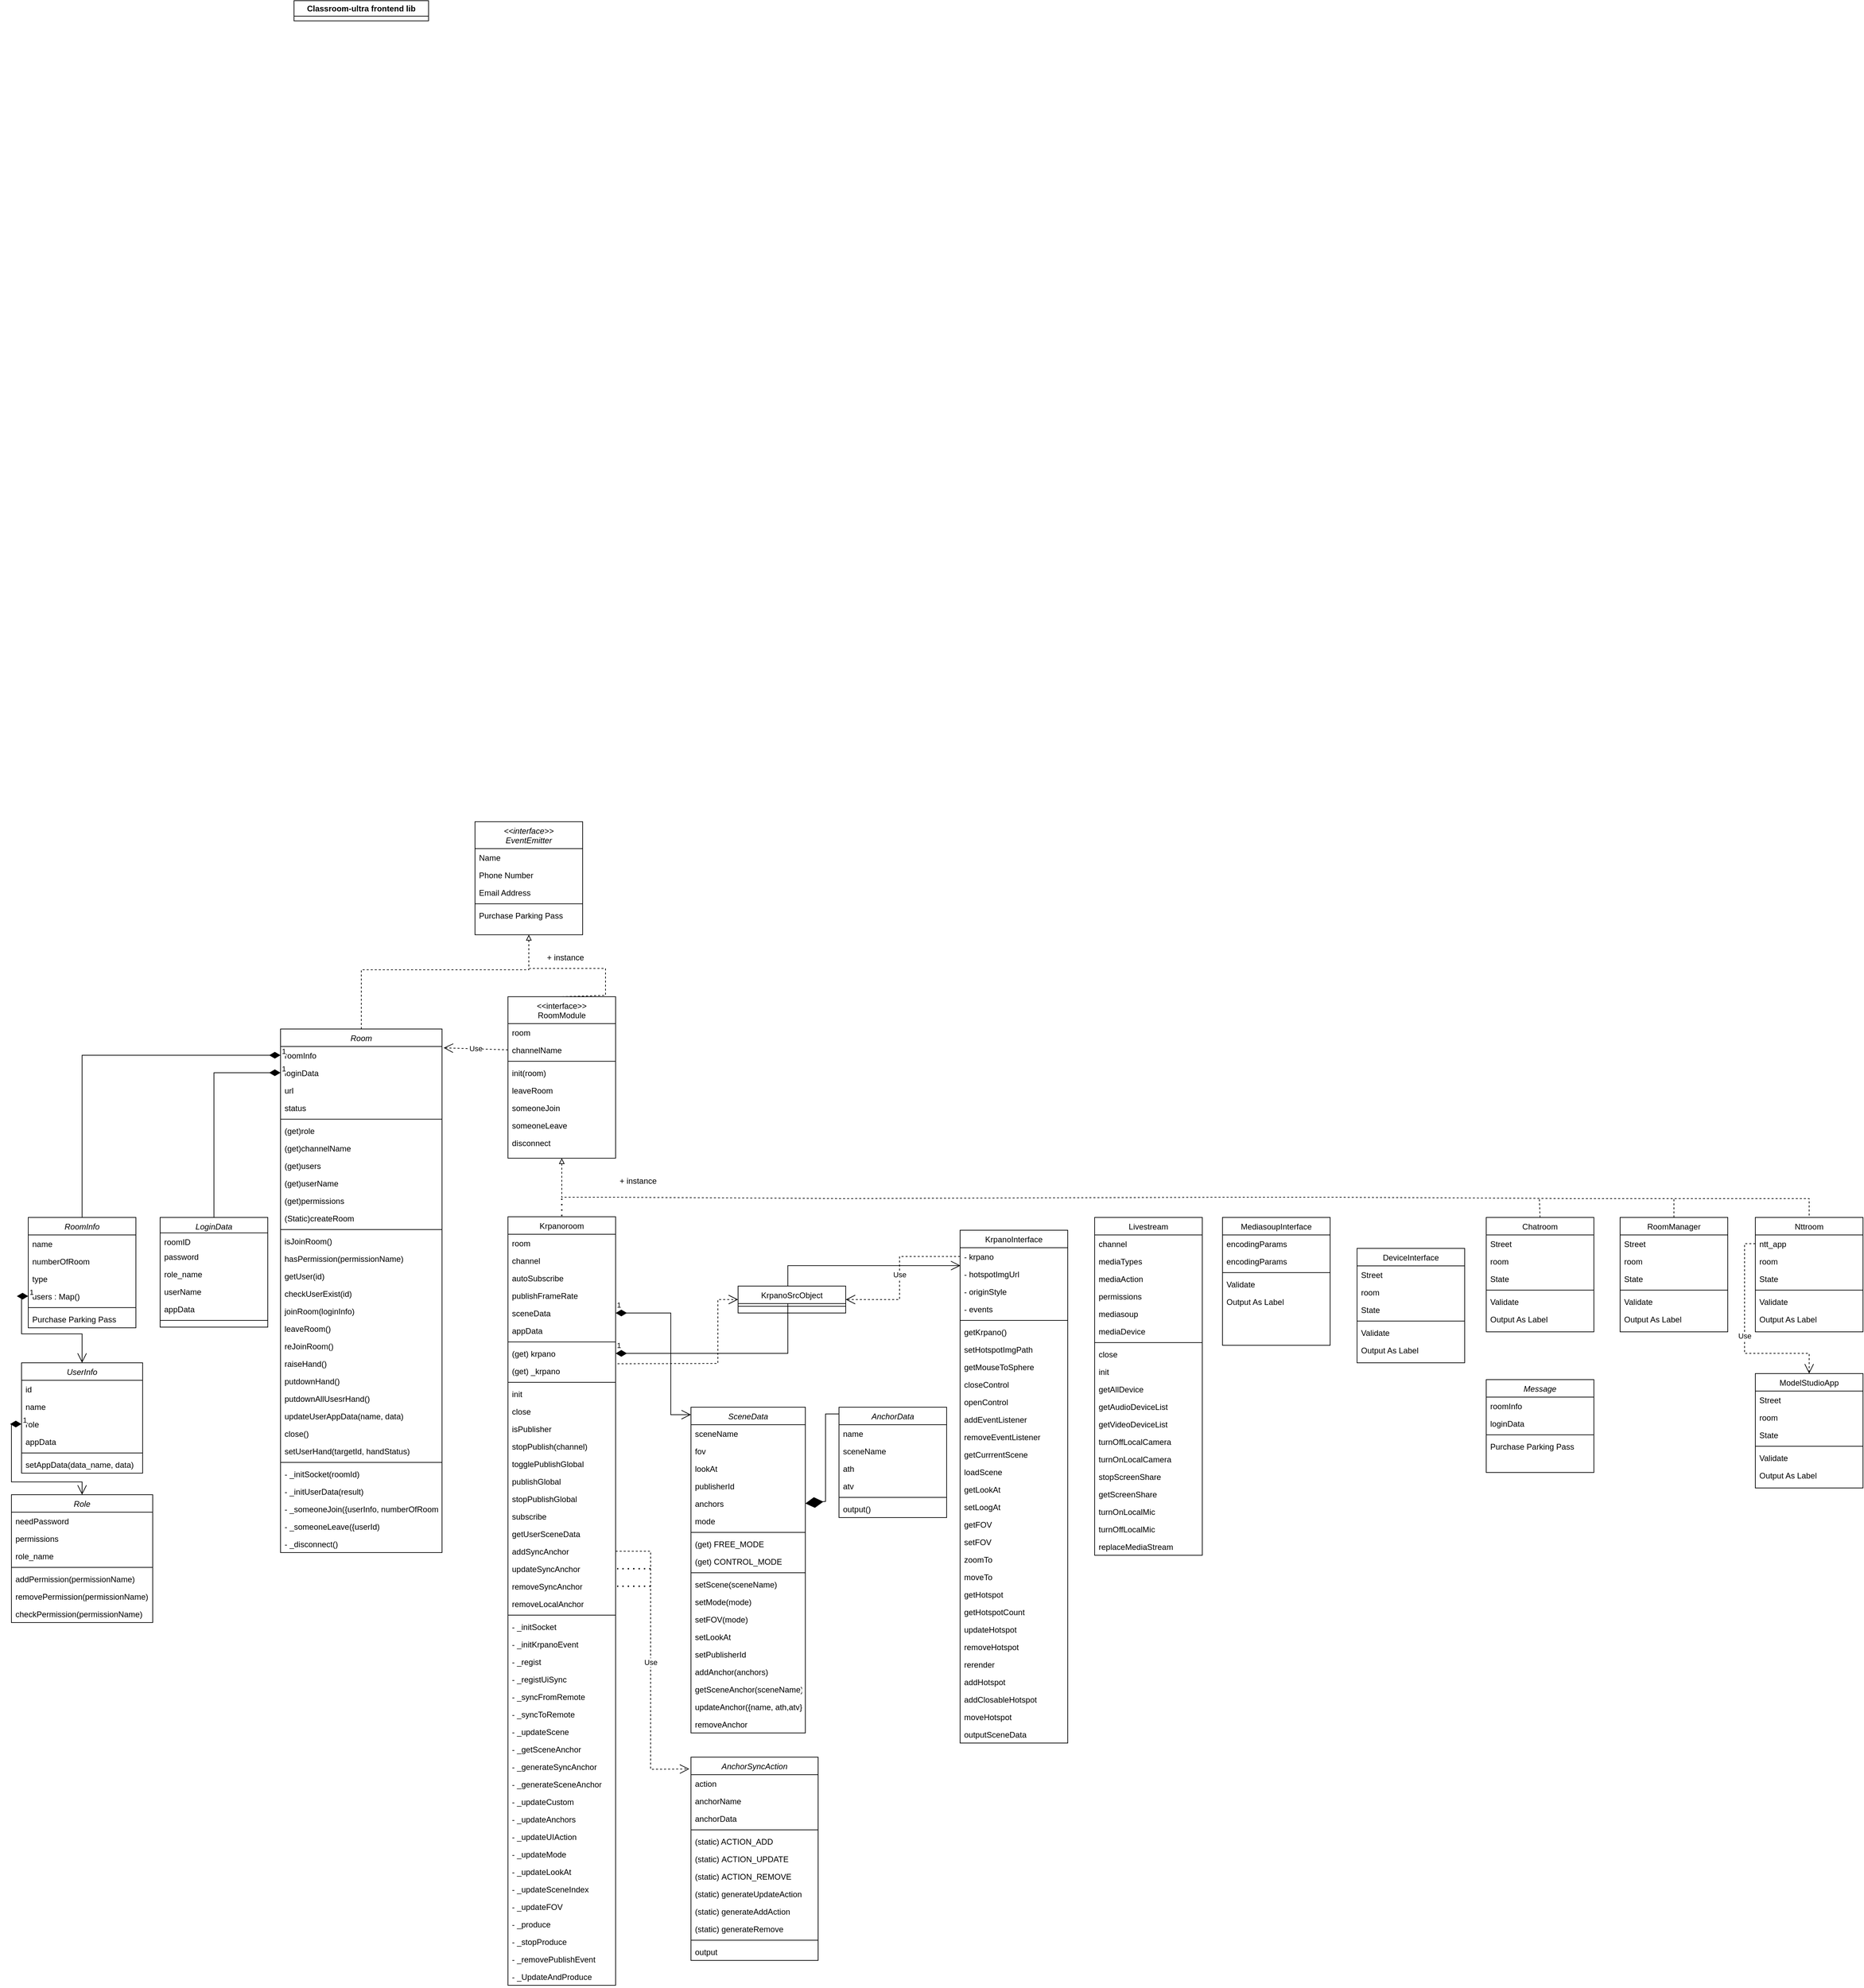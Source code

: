 <mxfile version="20.8.23" type="github">
  <diagram id="C5RBs43oDa-KdzZeNtuy" name="Page-1">
    <mxGraphModel dx="1816" dy="527" grid="1" gridSize="10" guides="1" tooltips="1" connect="1" arrows="1" fold="1" page="1" pageScale="1" pageWidth="827" pageHeight="1169" math="0" shadow="0">
      <root>
        <mxCell id="WIyWlLk6GJQsqaUBKTNV-0" />
        <mxCell id="WIyWlLk6GJQsqaUBKTNV-1" parent="WIyWlLk6GJQsqaUBKTNV-0" />
        <mxCell id="bi9kwwSS0LqzK5G9adzB-57" value="Classroom-ultra frontend lib" style="swimlane;whiteSpace=wrap;html=1;startSize=23;" parent="WIyWlLk6GJQsqaUBKTNV-1" vertex="1" collapsed="1">
          <mxGeometry x="370" y="190" width="200" height="30" as="geometry">
            <mxRectangle x="370" y="190" width="1030" height="1080" as="alternateBounds" />
          </mxGeometry>
        </mxCell>
        <mxCell id="bi9kwwSS0LqzK5G9adzB-41" value="" style="endArrow=none;html=1;rounded=0;exitX=0.5;exitY=0;exitDx=0;exitDy=0;dashed=1;" parent="WIyWlLk6GJQsqaUBKTNV-1" source="bi9kwwSS0LqzK5G9adzB-18" edge="1">
          <mxGeometry width="50" height="50" relative="1" as="geometry">
            <mxPoint x="2111" y="1980" as="sourcePoint" />
            <mxPoint x="2221" y="1970" as="targetPoint" />
          </mxGeometry>
        </mxCell>
        <mxCell id="bi9kwwSS0LqzK5G9adzB-43" value="" style="endArrow=none;html=1;rounded=0;exitX=0.5;exitY=0;exitDx=0;exitDy=0;dashed=1;" parent="WIyWlLk6GJQsqaUBKTNV-1" source="bi9kwwSS0LqzK5G9adzB-25" edge="1">
          <mxGeometry width="50" height="50" relative="1" as="geometry">
            <mxPoint x="2111" y="1980" as="sourcePoint" />
            <mxPoint x="2421" y="1970" as="targetPoint" />
          </mxGeometry>
        </mxCell>
        <mxCell id="zkfFHV4jXpPFQw0GAbJ--0" value="Room" style="swimlane;fontStyle=2;align=center;verticalAlign=top;childLayout=stackLayout;horizontal=1;startSize=26;horizontalStack=0;resizeParent=1;resizeLast=0;collapsible=1;marginBottom=0;rounded=0;shadow=0;strokeWidth=1;" parent="WIyWlLk6GJQsqaUBKTNV-1" vertex="1">
          <mxGeometry x="350" y="1718" width="240" height="778" as="geometry">
            <mxRectangle x="230" y="140" width="160" height="26" as="alternateBounds" />
          </mxGeometry>
        </mxCell>
        <mxCell id="zkfFHV4jXpPFQw0GAbJ--1" value="roomInfo" style="text;align=left;verticalAlign=top;spacingLeft=4;spacingRight=4;overflow=hidden;rotatable=0;points=[[0,0.5],[1,0.5]];portConstraint=eastwest;" parent="zkfFHV4jXpPFQw0GAbJ--0" vertex="1">
          <mxGeometry y="26" width="240" height="26" as="geometry" />
        </mxCell>
        <mxCell id="zkfFHV4jXpPFQw0GAbJ--3" value="loginData" style="text;align=left;verticalAlign=top;spacingLeft=4;spacingRight=4;overflow=hidden;rotatable=0;points=[[0,0.5],[1,0.5]];portConstraint=eastwest;rounded=0;shadow=0;html=0;" parent="zkfFHV4jXpPFQw0GAbJ--0" vertex="1">
          <mxGeometry y="52" width="240" height="26" as="geometry" />
        </mxCell>
        <mxCell id="AYXvE3qDzhik87UhTYNC-14" value="url" style="text;align=left;verticalAlign=top;spacingLeft=4;spacingRight=4;overflow=hidden;rotatable=0;points=[[0,0.5],[1,0.5]];portConstraint=eastwest;rounded=0;shadow=0;html=0;" vertex="1" parent="zkfFHV4jXpPFQw0GAbJ--0">
          <mxGeometry y="78" width="240" height="26" as="geometry" />
        </mxCell>
        <mxCell id="AYXvE3qDzhik87UhTYNC-17" value="status" style="text;align=left;verticalAlign=top;spacingLeft=4;spacingRight=4;overflow=hidden;rotatable=0;points=[[0,0.5],[1,0.5]];portConstraint=eastwest;rounded=0;shadow=0;html=0;" vertex="1" parent="zkfFHV4jXpPFQw0GAbJ--0">
          <mxGeometry y="104" width="240" height="26" as="geometry" />
        </mxCell>
        <mxCell id="AYXvE3qDzhik87UhTYNC-19" value="" style="line;html=1;strokeWidth=1;align=left;verticalAlign=middle;spacingTop=-1;spacingLeft=3;spacingRight=3;rotatable=0;labelPosition=right;points=[];portConstraint=eastwest;" vertex="1" parent="zkfFHV4jXpPFQw0GAbJ--0">
          <mxGeometry y="130" width="240" height="8" as="geometry" />
        </mxCell>
        <mxCell id="AYXvE3qDzhik87UhTYNC-15" value="(get)role" style="text;align=left;verticalAlign=top;spacingLeft=4;spacingRight=4;overflow=hidden;rotatable=0;points=[[0,0.5],[1,0.5]];portConstraint=eastwest;rounded=0;shadow=0;html=0;" vertex="1" parent="zkfFHV4jXpPFQw0GAbJ--0">
          <mxGeometry y="138" width="240" height="26" as="geometry" />
        </mxCell>
        <mxCell id="AYXvE3qDzhik87UhTYNC-16" value="(get)channelName" style="text;align=left;verticalAlign=top;spacingLeft=4;spacingRight=4;overflow=hidden;rotatable=0;points=[[0,0.5],[1,0.5]];portConstraint=eastwest;rounded=0;shadow=0;html=0;" vertex="1" parent="zkfFHV4jXpPFQw0GAbJ--0">
          <mxGeometry y="164" width="240" height="26" as="geometry" />
        </mxCell>
        <mxCell id="AYXvE3qDzhik87UhTYNC-18" value="(get)users" style="text;align=left;verticalAlign=top;spacingLeft=4;spacingRight=4;overflow=hidden;rotatable=0;points=[[0,0.5],[1,0.5]];portConstraint=eastwest;rounded=0;shadow=0;html=0;" vertex="1" parent="zkfFHV4jXpPFQw0GAbJ--0">
          <mxGeometry y="190" width="240" height="26" as="geometry" />
        </mxCell>
        <mxCell id="AYXvE3qDzhik87UhTYNC-20" value="(get)userName" style="text;align=left;verticalAlign=top;spacingLeft=4;spacingRight=4;overflow=hidden;rotatable=0;points=[[0,0.5],[1,0.5]];portConstraint=eastwest;rounded=0;shadow=0;html=0;" vertex="1" parent="zkfFHV4jXpPFQw0GAbJ--0">
          <mxGeometry y="216" width="240" height="26" as="geometry" />
        </mxCell>
        <mxCell id="AYXvE3qDzhik87UhTYNC-21" value="(get)permissions" style="text;align=left;verticalAlign=top;spacingLeft=4;spacingRight=4;overflow=hidden;rotatable=0;points=[[0,0.5],[1,0.5]];portConstraint=eastwest;rounded=0;shadow=0;html=0;" vertex="1" parent="zkfFHV4jXpPFQw0GAbJ--0">
          <mxGeometry y="242" width="240" height="26" as="geometry" />
        </mxCell>
        <mxCell id="AYXvE3qDzhik87UhTYNC-40" value="(Static)createRoom" style="text;align=left;verticalAlign=top;spacingLeft=4;spacingRight=4;overflow=hidden;rotatable=0;points=[[0,0.5],[1,0.5]];portConstraint=eastwest;rounded=0;shadow=0;html=0;" vertex="1" parent="zkfFHV4jXpPFQw0GAbJ--0">
          <mxGeometry y="268" width="240" height="26" as="geometry" />
        </mxCell>
        <mxCell id="zkfFHV4jXpPFQw0GAbJ--4" value="" style="line;html=1;strokeWidth=1;align=left;verticalAlign=middle;spacingTop=-1;spacingLeft=3;spacingRight=3;rotatable=0;labelPosition=right;points=[];portConstraint=eastwest;" parent="zkfFHV4jXpPFQw0GAbJ--0" vertex="1">
          <mxGeometry y="294" width="240" height="8" as="geometry" />
        </mxCell>
        <mxCell id="zkfFHV4jXpPFQw0GAbJ--5" value="isJoinRoom()" style="text;align=left;verticalAlign=top;spacingLeft=4;spacingRight=4;overflow=hidden;rotatable=0;points=[[0,0.5],[1,0.5]];portConstraint=eastwest;" parent="zkfFHV4jXpPFQw0GAbJ--0" vertex="1">
          <mxGeometry y="302" width="240" height="26" as="geometry" />
        </mxCell>
        <mxCell id="AYXvE3qDzhik87UhTYNC-22" value="hasPermission(permissionName)" style="text;align=left;verticalAlign=top;spacingLeft=4;spacingRight=4;overflow=hidden;rotatable=0;points=[[0,0.5],[1,0.5]];portConstraint=eastwest;" vertex="1" parent="zkfFHV4jXpPFQw0GAbJ--0">
          <mxGeometry y="328" width="240" height="26" as="geometry" />
        </mxCell>
        <mxCell id="AYXvE3qDzhik87UhTYNC-24" value="getUser(id)" style="text;align=left;verticalAlign=top;spacingLeft=4;spacingRight=4;overflow=hidden;rotatable=0;points=[[0,0.5],[1,0.5]];portConstraint=eastwest;" vertex="1" parent="zkfFHV4jXpPFQw0GAbJ--0">
          <mxGeometry y="354" width="240" height="26" as="geometry" />
        </mxCell>
        <mxCell id="AYXvE3qDzhik87UhTYNC-23" value="checkUserExist(id)" style="text;align=left;verticalAlign=top;spacingLeft=4;spacingRight=4;overflow=hidden;rotatable=0;points=[[0,0.5],[1,0.5]];portConstraint=eastwest;" vertex="1" parent="zkfFHV4jXpPFQw0GAbJ--0">
          <mxGeometry y="380" width="240" height="26" as="geometry" />
        </mxCell>
        <mxCell id="AYXvE3qDzhik87UhTYNC-28" value="joinRoom(loginInfo)" style="text;align=left;verticalAlign=top;spacingLeft=4;spacingRight=4;overflow=hidden;rotatable=0;points=[[0,0.5],[1,0.5]];portConstraint=eastwest;" vertex="1" parent="zkfFHV4jXpPFQw0GAbJ--0">
          <mxGeometry y="406" width="240" height="26" as="geometry" />
        </mxCell>
        <mxCell id="AYXvE3qDzhik87UhTYNC-35" value="leaveRoom()" style="text;align=left;verticalAlign=top;spacingLeft=4;spacingRight=4;overflow=hidden;rotatable=0;points=[[0,0.5],[1,0.5]];portConstraint=eastwest;" vertex="1" parent="zkfFHV4jXpPFQw0GAbJ--0">
          <mxGeometry y="432" width="240" height="26" as="geometry" />
        </mxCell>
        <mxCell id="AYXvE3qDzhik87UhTYNC-27" value="reJoinRoom()" style="text;align=left;verticalAlign=top;spacingLeft=4;spacingRight=4;overflow=hidden;rotatable=0;points=[[0,0.5],[1,0.5]];portConstraint=eastwest;" vertex="1" parent="zkfFHV4jXpPFQw0GAbJ--0">
          <mxGeometry y="458" width="240" height="26" as="geometry" />
        </mxCell>
        <mxCell id="AYXvE3qDzhik87UhTYNC-33" value="raiseHand()" style="text;align=left;verticalAlign=top;spacingLeft=4;spacingRight=4;overflow=hidden;rotatable=0;points=[[0,0.5],[1,0.5]];portConstraint=eastwest;" vertex="1" parent="zkfFHV4jXpPFQw0GAbJ--0">
          <mxGeometry y="484" width="240" height="26" as="geometry" />
        </mxCell>
        <mxCell id="AYXvE3qDzhik87UhTYNC-34" value="putdownHand()" style="text;align=left;verticalAlign=top;spacingLeft=4;spacingRight=4;overflow=hidden;rotatable=0;points=[[0,0.5],[1,0.5]];portConstraint=eastwest;" vertex="1" parent="zkfFHV4jXpPFQw0GAbJ--0">
          <mxGeometry y="510" width="240" height="26" as="geometry" />
        </mxCell>
        <mxCell id="AYXvE3qDzhik87UhTYNC-30" value="putdownAllUsesrHand()" style="text;align=left;verticalAlign=top;spacingLeft=4;spacingRight=4;overflow=hidden;rotatable=0;points=[[0,0.5],[1,0.5]];portConstraint=eastwest;" vertex="1" parent="zkfFHV4jXpPFQw0GAbJ--0">
          <mxGeometry y="536" width="240" height="26" as="geometry" />
        </mxCell>
        <mxCell id="AYXvE3qDzhik87UhTYNC-31" value="updateUserAppData(name, data)" style="text;align=left;verticalAlign=top;spacingLeft=4;spacingRight=4;overflow=hidden;rotatable=0;points=[[0,0.5],[1,0.5]];portConstraint=eastwest;" vertex="1" parent="zkfFHV4jXpPFQw0GAbJ--0">
          <mxGeometry y="562" width="240" height="26" as="geometry" />
        </mxCell>
        <mxCell id="AYXvE3qDzhik87UhTYNC-36" value="close()" style="text;align=left;verticalAlign=top;spacingLeft=4;spacingRight=4;overflow=hidden;rotatable=0;points=[[0,0.5],[1,0.5]];portConstraint=eastwest;" vertex="1" parent="zkfFHV4jXpPFQw0GAbJ--0">
          <mxGeometry y="588" width="240" height="26" as="geometry" />
        </mxCell>
        <mxCell id="AYXvE3qDzhik87UhTYNC-32" value="setUserHand(targetId, handStatus)" style="text;align=left;verticalAlign=top;spacingLeft=4;spacingRight=4;overflow=hidden;rotatable=0;points=[[0,0.5],[1,0.5]];portConstraint=eastwest;" vertex="1" parent="zkfFHV4jXpPFQw0GAbJ--0">
          <mxGeometry y="614" width="240" height="26" as="geometry" />
        </mxCell>
        <mxCell id="AYXvE3qDzhik87UhTYNC-41" value="" style="line;html=1;strokeWidth=1;align=left;verticalAlign=middle;spacingTop=-1;spacingLeft=3;spacingRight=3;rotatable=0;labelPosition=right;points=[];portConstraint=eastwest;" vertex="1" parent="zkfFHV4jXpPFQw0GAbJ--0">
          <mxGeometry y="640" width="240" height="8" as="geometry" />
        </mxCell>
        <mxCell id="AYXvE3qDzhik87UhTYNC-25" value="- _initSocket(roomId)" style="text;align=left;verticalAlign=top;spacingLeft=4;spacingRight=4;overflow=hidden;rotatable=0;points=[[0,0.5],[1,0.5]];portConstraint=eastwest;" vertex="1" parent="zkfFHV4jXpPFQw0GAbJ--0">
          <mxGeometry y="648" width="240" height="26" as="geometry" />
        </mxCell>
        <mxCell id="AYXvE3qDzhik87UhTYNC-26" value="- _initUserData(result)" style="text;align=left;verticalAlign=top;spacingLeft=4;spacingRight=4;overflow=hidden;rotatable=0;points=[[0,0.5],[1,0.5]];portConstraint=eastwest;" vertex="1" parent="zkfFHV4jXpPFQw0GAbJ--0">
          <mxGeometry y="674" width="240" height="26" as="geometry" />
        </mxCell>
        <mxCell id="AYXvE3qDzhik87UhTYNC-37" value="- _someoneJoin({userInfo, numberOfRoom)" style="text;align=left;verticalAlign=top;spacingLeft=4;spacingRight=4;overflow=hidden;rotatable=0;points=[[0,0.5],[1,0.5]];portConstraint=eastwest;" vertex="1" parent="zkfFHV4jXpPFQw0GAbJ--0">
          <mxGeometry y="700" width="240" height="26" as="geometry" />
        </mxCell>
        <mxCell id="AYXvE3qDzhik87UhTYNC-38" value="- _someoneLeave({userId)" style="text;align=left;verticalAlign=top;spacingLeft=4;spacingRight=4;overflow=hidden;rotatable=0;points=[[0,0.5],[1,0.5]];portConstraint=eastwest;" vertex="1" parent="zkfFHV4jXpPFQw0GAbJ--0">
          <mxGeometry y="726" width="240" height="26" as="geometry" />
        </mxCell>
        <mxCell id="AYXvE3qDzhik87UhTYNC-39" value="- _disconnect()" style="text;align=left;verticalAlign=top;spacingLeft=4;spacingRight=4;overflow=hidden;rotatable=0;points=[[0,0.5],[1,0.5]];portConstraint=eastwest;" vertex="1" parent="zkfFHV4jXpPFQw0GAbJ--0">
          <mxGeometry y="752" width="240" height="26" as="geometry" />
        </mxCell>
        <mxCell id="bi9kwwSS0LqzK5G9adzB-54" value="+ instance" style="text;strokeColor=none;fillColor=none;align=left;verticalAlign=top;spacingLeft=4;spacingRight=4;overflow=hidden;rotatable=0;points=[[0,0.5],[1,0.5]];portConstraint=eastwest;" parent="WIyWlLk6GJQsqaUBKTNV-1" vertex="1">
          <mxGeometry x="848" y="1930" width="100" height="26" as="geometry" />
        </mxCell>
        <mxCell id="bi9kwwSS0LqzK5G9adzB-44" value="&lt;&lt;interface&gt;&gt;&#xa;EventEmitter" style="swimlane;fontStyle=2;align=center;verticalAlign=top;childLayout=stackLayout;horizontal=1;startSize=40;horizontalStack=0;resizeParent=1;resizeLast=0;collapsible=1;marginBottom=0;rounded=0;shadow=0;strokeWidth=1;" parent="WIyWlLk6GJQsqaUBKTNV-1" vertex="1">
          <mxGeometry x="639" y="1410" width="160" height="168" as="geometry">
            <mxRectangle x="230" y="140" width="160" height="26" as="alternateBounds" />
          </mxGeometry>
        </mxCell>
        <mxCell id="bi9kwwSS0LqzK5G9adzB-45" value="Name" style="text;align=left;verticalAlign=top;spacingLeft=4;spacingRight=4;overflow=hidden;rotatable=0;points=[[0,0.5],[1,0.5]];portConstraint=eastwest;" parent="bi9kwwSS0LqzK5G9adzB-44" vertex="1">
          <mxGeometry y="40" width="160" height="26" as="geometry" />
        </mxCell>
        <mxCell id="bi9kwwSS0LqzK5G9adzB-46" value="Phone Number" style="text;align=left;verticalAlign=top;spacingLeft=4;spacingRight=4;overflow=hidden;rotatable=0;points=[[0,0.5],[1,0.5]];portConstraint=eastwest;rounded=0;shadow=0;html=0;" parent="bi9kwwSS0LqzK5G9adzB-44" vertex="1">
          <mxGeometry y="66" width="160" height="26" as="geometry" />
        </mxCell>
        <mxCell id="bi9kwwSS0LqzK5G9adzB-47" value="Email Address" style="text;align=left;verticalAlign=top;spacingLeft=4;spacingRight=4;overflow=hidden;rotatable=0;points=[[0,0.5],[1,0.5]];portConstraint=eastwest;rounded=0;shadow=0;html=0;" parent="bi9kwwSS0LqzK5G9adzB-44" vertex="1">
          <mxGeometry y="92" width="160" height="26" as="geometry" />
        </mxCell>
        <mxCell id="bi9kwwSS0LqzK5G9adzB-48" value="" style="line;html=1;strokeWidth=1;align=left;verticalAlign=middle;spacingTop=-1;spacingLeft=3;spacingRight=3;rotatable=0;labelPosition=right;points=[];portConstraint=eastwest;" parent="bi9kwwSS0LqzK5G9adzB-44" vertex="1">
          <mxGeometry y="118" width="160" height="8" as="geometry" />
        </mxCell>
        <mxCell id="bi9kwwSS0LqzK5G9adzB-49" value="Purchase Parking Pass" style="text;align=left;verticalAlign=top;spacingLeft=4;spacingRight=4;overflow=hidden;rotatable=0;points=[[0,0.5],[1,0.5]];portConstraint=eastwest;" parent="bi9kwwSS0LqzK5G9adzB-44" vertex="1">
          <mxGeometry y="126" width="160" height="26" as="geometry" />
        </mxCell>
        <mxCell id="bi9kwwSS0LqzK5G9adzB-50" value="" style="endArrow=block;html=1;rounded=0;entryX=0.5;entryY=1;entryDx=0;entryDy=0;exitX=0.5;exitY=0;exitDx=0;exitDy=0;startArrow=none;startFill=0;endFill=0;dashed=1;" parent="WIyWlLk6GJQsqaUBKTNV-1" source="zkfFHV4jXpPFQw0GAbJ--0" target="bi9kwwSS0LqzK5G9adzB-44" edge="1">
          <mxGeometry width="50" height="50" relative="1" as="geometry">
            <mxPoint x="345" y="1910" as="sourcePoint" />
            <mxPoint x="395" y="1860" as="targetPoint" />
            <Array as="points">
              <mxPoint x="470" y="1630" />
              <mxPoint x="719" y="1630" />
            </Array>
          </mxGeometry>
        </mxCell>
        <mxCell id="zkfFHV4jXpPFQw0GAbJ--17" value="&lt;&lt;interface&gt;&gt;&#xa;RoomModule" style="swimlane;fontStyle=0;align=center;verticalAlign=top;childLayout=stackLayout;horizontal=1;startSize=40;horizontalStack=0;resizeParent=1;resizeLast=0;collapsible=1;marginBottom=0;rounded=0;shadow=0;strokeWidth=1;" parent="WIyWlLk6GJQsqaUBKTNV-1" vertex="1">
          <mxGeometry x="688" y="1670" width="160" height="240" as="geometry">
            <mxRectangle x="550" y="140" width="160" height="26" as="alternateBounds" />
          </mxGeometry>
        </mxCell>
        <mxCell id="zkfFHV4jXpPFQw0GAbJ--18" value="room" style="text;align=left;verticalAlign=top;spacingLeft=4;spacingRight=4;overflow=hidden;rotatable=0;points=[[0,0.5],[1,0.5]];portConstraint=eastwest;" parent="zkfFHV4jXpPFQw0GAbJ--17" vertex="1">
          <mxGeometry y="40" width="160" height="26" as="geometry" />
        </mxCell>
        <mxCell id="zkfFHV4jXpPFQw0GAbJ--19" value="channelName" style="text;align=left;verticalAlign=top;spacingLeft=4;spacingRight=4;overflow=hidden;rotatable=0;points=[[0,0.5],[1,0.5]];portConstraint=eastwest;rounded=0;shadow=0;html=0;" parent="zkfFHV4jXpPFQw0GAbJ--17" vertex="1">
          <mxGeometry y="66" width="160" height="26" as="geometry" />
        </mxCell>
        <mxCell id="zkfFHV4jXpPFQw0GAbJ--23" value="" style="line;html=1;strokeWidth=1;align=left;verticalAlign=middle;spacingTop=-1;spacingLeft=3;spacingRight=3;rotatable=0;labelPosition=right;points=[];portConstraint=eastwest;" parent="zkfFHV4jXpPFQw0GAbJ--17" vertex="1">
          <mxGeometry y="92" width="160" height="8" as="geometry" />
        </mxCell>
        <mxCell id="zkfFHV4jXpPFQw0GAbJ--20" value="init(room)" style="text;align=left;verticalAlign=top;spacingLeft=4;spacingRight=4;overflow=hidden;rotatable=0;points=[[0,0.5],[1,0.5]];portConstraint=eastwest;rounded=0;shadow=0;html=0;" parent="zkfFHV4jXpPFQw0GAbJ--17" vertex="1">
          <mxGeometry y="100" width="160" height="26" as="geometry" />
        </mxCell>
        <mxCell id="zkfFHV4jXpPFQw0GAbJ--24" value="leaveRoom" style="text;align=left;verticalAlign=top;spacingLeft=4;spacingRight=4;overflow=hidden;rotatable=0;points=[[0,0.5],[1,0.5]];portConstraint=eastwest;" parent="zkfFHV4jXpPFQw0GAbJ--17" vertex="1">
          <mxGeometry y="126" width="160" height="26" as="geometry" />
        </mxCell>
        <mxCell id="AYXvE3qDzhik87UhTYNC-42" value="someoneJoin" style="text;align=left;verticalAlign=top;spacingLeft=4;spacingRight=4;overflow=hidden;rotatable=0;points=[[0,0.5],[1,0.5]];portConstraint=eastwest;" vertex="1" parent="zkfFHV4jXpPFQw0GAbJ--17">
          <mxGeometry y="152" width="160" height="26" as="geometry" />
        </mxCell>
        <mxCell id="AYXvE3qDzhik87UhTYNC-43" value="someoneLeave" style="text;align=left;verticalAlign=top;spacingLeft=4;spacingRight=4;overflow=hidden;rotatable=0;points=[[0,0.5],[1,0.5]];portConstraint=eastwest;" vertex="1" parent="zkfFHV4jXpPFQw0GAbJ--17">
          <mxGeometry y="178" width="160" height="26" as="geometry" />
        </mxCell>
        <mxCell id="zkfFHV4jXpPFQw0GAbJ--25" value="disconnect" style="text;align=left;verticalAlign=top;spacingLeft=4;spacingRight=4;overflow=hidden;rotatable=0;points=[[0,0.5],[1,0.5]];portConstraint=eastwest;" parent="zkfFHV4jXpPFQw0GAbJ--17" vertex="1">
          <mxGeometry y="204" width="160" height="26" as="geometry" />
        </mxCell>
        <mxCell id="bi9kwwSS0LqzK5G9adzB-2" value="Krpanoroom" style="swimlane;fontStyle=0;align=center;verticalAlign=top;childLayout=stackLayout;horizontal=1;startSize=26;horizontalStack=0;resizeParent=1;resizeLast=0;collapsible=1;marginBottom=0;rounded=0;shadow=0;strokeWidth=1;" parent="WIyWlLk6GJQsqaUBKTNV-1" vertex="1">
          <mxGeometry x="688" y="1997" width="160" height="1142" as="geometry">
            <mxRectangle x="550" y="140" width="160" height="26" as="alternateBounds" />
          </mxGeometry>
        </mxCell>
        <mxCell id="bi9kwwSS0LqzK5G9adzB-3" value="room" style="text;align=left;verticalAlign=top;spacingLeft=4;spacingRight=4;overflow=hidden;rotatable=0;points=[[0,0.5],[1,0.5]];portConstraint=eastwest;" parent="bi9kwwSS0LqzK5G9adzB-2" vertex="1">
          <mxGeometry y="26" width="160" height="26" as="geometry" />
        </mxCell>
        <mxCell id="bi9kwwSS0LqzK5G9adzB-4" value="channel" style="text;align=left;verticalAlign=top;spacingLeft=4;spacingRight=4;overflow=hidden;rotatable=0;points=[[0,0.5],[1,0.5]];portConstraint=eastwest;rounded=0;shadow=0;html=0;" parent="bi9kwwSS0LqzK5G9adzB-2" vertex="1">
          <mxGeometry y="52" width="160" height="26" as="geometry" />
        </mxCell>
        <mxCell id="bi9kwwSS0LqzK5G9adzB-5" value="autoSubscribe" style="text;align=left;verticalAlign=top;spacingLeft=4;spacingRight=4;overflow=hidden;rotatable=0;points=[[0,0.5],[1,0.5]];portConstraint=eastwest;rounded=0;shadow=0;html=0;" parent="bi9kwwSS0LqzK5G9adzB-2" vertex="1">
          <mxGeometry y="78" width="160" height="26" as="geometry" />
        </mxCell>
        <mxCell id="AYXvE3qDzhik87UhTYNC-45" value="publishFrameRate" style="text;align=left;verticalAlign=top;spacingLeft=4;spacingRight=4;overflow=hidden;rotatable=0;points=[[0,0.5],[1,0.5]];portConstraint=eastwest;rounded=0;shadow=0;html=0;" vertex="1" parent="bi9kwwSS0LqzK5G9adzB-2">
          <mxGeometry y="104" width="160" height="26" as="geometry" />
        </mxCell>
        <mxCell id="AYXvE3qDzhik87UhTYNC-46" value="sceneData" style="text;align=left;verticalAlign=top;spacingLeft=4;spacingRight=4;overflow=hidden;rotatable=0;points=[[0,0.5],[1,0.5]];portConstraint=eastwest;rounded=0;shadow=0;html=0;" vertex="1" parent="bi9kwwSS0LqzK5G9adzB-2">
          <mxGeometry y="130" width="160" height="26" as="geometry" />
        </mxCell>
        <mxCell id="AYXvE3qDzhik87UhTYNC-47" value="appData" style="text;align=left;verticalAlign=top;spacingLeft=4;spacingRight=4;overflow=hidden;rotatable=0;points=[[0,0.5],[1,0.5]];portConstraint=eastwest;rounded=0;shadow=0;html=0;" vertex="1" parent="bi9kwwSS0LqzK5G9adzB-2">
          <mxGeometry y="156" width="160" height="26" as="geometry" />
        </mxCell>
        <mxCell id="bi9kwwSS0LqzK5G9adzB-8" value="" style="line;html=1;strokeWidth=1;align=left;verticalAlign=middle;spacingTop=-1;spacingLeft=3;spacingRight=3;rotatable=0;labelPosition=right;points=[];portConstraint=eastwest;" parent="bi9kwwSS0LqzK5G9adzB-2" vertex="1">
          <mxGeometry y="182" width="160" height="8" as="geometry" />
        </mxCell>
        <mxCell id="bi9kwwSS0LqzK5G9adzB-9" value="(get) krpano" style="text;align=left;verticalAlign=top;spacingLeft=4;spacingRight=4;overflow=hidden;rotatable=0;points=[[0,0.5],[1,0.5]];portConstraint=eastwest;" parent="bi9kwwSS0LqzK5G9adzB-2" vertex="1">
          <mxGeometry y="190" width="160" height="26" as="geometry" />
        </mxCell>
        <mxCell id="AYXvE3qDzhik87UhTYNC-49" value="(get) _krpano" style="text;align=left;verticalAlign=top;spacingLeft=4;spacingRight=4;overflow=hidden;rotatable=0;points=[[0,0.5],[1,0.5]];portConstraint=eastwest;" vertex="1" parent="bi9kwwSS0LqzK5G9adzB-2">
          <mxGeometry y="216" width="160" height="26" as="geometry" />
        </mxCell>
        <mxCell id="AYXvE3qDzhik87UhTYNC-48" value="" style="line;html=1;strokeWidth=1;align=left;verticalAlign=middle;spacingTop=-1;spacingLeft=3;spacingRight=3;rotatable=0;labelPosition=right;points=[];portConstraint=eastwest;" vertex="1" parent="bi9kwwSS0LqzK5G9adzB-2">
          <mxGeometry y="242" width="160" height="8" as="geometry" />
        </mxCell>
        <mxCell id="AYXvE3qDzhik87UhTYNC-50" value="init" style="text;align=left;verticalAlign=top;spacingLeft=4;spacingRight=4;overflow=hidden;rotatable=0;points=[[0,0.5],[1,0.5]];portConstraint=eastwest;" vertex="1" parent="bi9kwwSS0LqzK5G9adzB-2">
          <mxGeometry y="250" width="160" height="26" as="geometry" />
        </mxCell>
        <mxCell id="bi9kwwSS0LqzK5G9adzB-10" value="close" style="text;align=left;verticalAlign=top;spacingLeft=4;spacingRight=4;overflow=hidden;rotatable=0;points=[[0,0.5],[1,0.5]];portConstraint=eastwest;" parent="bi9kwwSS0LqzK5G9adzB-2" vertex="1">
          <mxGeometry y="276" width="160" height="26" as="geometry" />
        </mxCell>
        <mxCell id="AYXvE3qDzhik87UhTYNC-59" value="isPublisher" style="text;align=left;verticalAlign=top;spacingLeft=4;spacingRight=4;overflow=hidden;rotatable=0;points=[[0,0.5],[1,0.5]];portConstraint=eastwest;" vertex="1" parent="bi9kwwSS0LqzK5G9adzB-2">
          <mxGeometry y="302" width="160" height="26" as="geometry" />
        </mxCell>
        <mxCell id="AYXvE3qDzhik87UhTYNC-76" value="stopPublish(channel)" style="text;align=left;verticalAlign=top;spacingLeft=4;spacingRight=4;overflow=hidden;rotatable=0;points=[[0,0.5],[1,0.5]];portConstraint=eastwest;" vertex="1" parent="bi9kwwSS0LqzK5G9adzB-2">
          <mxGeometry y="328" width="160" height="26" as="geometry" />
        </mxCell>
        <mxCell id="AYXvE3qDzhik87UhTYNC-75" value="togglePublishGlobal" style="text;align=left;verticalAlign=top;spacingLeft=4;spacingRight=4;overflow=hidden;rotatable=0;points=[[0,0.5],[1,0.5]];portConstraint=eastwest;" vertex="1" parent="bi9kwwSS0LqzK5G9adzB-2">
          <mxGeometry y="354" width="160" height="26" as="geometry" />
        </mxCell>
        <mxCell id="AYXvE3qDzhik87UhTYNC-77" value="publishGlobal" style="text;align=left;verticalAlign=top;spacingLeft=4;spacingRight=4;overflow=hidden;rotatable=0;points=[[0,0.5],[1,0.5]];portConstraint=eastwest;" vertex="1" parent="bi9kwwSS0LqzK5G9adzB-2">
          <mxGeometry y="380" width="160" height="26" as="geometry" />
        </mxCell>
        <mxCell id="AYXvE3qDzhik87UhTYNC-71" value="stopPublishGlobal" style="text;align=left;verticalAlign=top;spacingLeft=4;spacingRight=4;overflow=hidden;rotatable=0;points=[[0,0.5],[1,0.5]];portConstraint=eastwest;" vertex="1" parent="bi9kwwSS0LqzK5G9adzB-2">
          <mxGeometry y="406" width="160" height="26" as="geometry" />
        </mxCell>
        <mxCell id="AYXvE3qDzhik87UhTYNC-79" value="subscribe" style="text;align=left;verticalAlign=top;spacingLeft=4;spacingRight=4;overflow=hidden;rotatable=0;points=[[0,0.5],[1,0.5]];portConstraint=eastwest;" vertex="1" parent="bi9kwwSS0LqzK5G9adzB-2">
          <mxGeometry y="432" width="160" height="26" as="geometry" />
        </mxCell>
        <mxCell id="AYXvE3qDzhik87UhTYNC-80" value="getUserSceneData" style="text;align=left;verticalAlign=top;spacingLeft=4;spacingRight=4;overflow=hidden;rotatable=0;points=[[0,0.5],[1,0.5]];portConstraint=eastwest;" vertex="1" parent="bi9kwwSS0LqzK5G9adzB-2">
          <mxGeometry y="458" width="160" height="26" as="geometry" />
        </mxCell>
        <mxCell id="AYXvE3qDzhik87UhTYNC-82" value="addSyncAnchor" style="text;align=left;verticalAlign=top;spacingLeft=4;spacingRight=4;overflow=hidden;rotatable=0;points=[[0,0.5],[1,0.5]];portConstraint=eastwest;" vertex="1" parent="bi9kwwSS0LqzK5G9adzB-2">
          <mxGeometry y="484" width="160" height="26" as="geometry" />
        </mxCell>
        <mxCell id="AYXvE3qDzhik87UhTYNC-83" value="updateSyncAnchor" style="text;align=left;verticalAlign=top;spacingLeft=4;spacingRight=4;overflow=hidden;rotatable=0;points=[[0,0.5],[1,0.5]];portConstraint=eastwest;" vertex="1" parent="bi9kwwSS0LqzK5G9adzB-2">
          <mxGeometry y="510" width="160" height="26" as="geometry" />
        </mxCell>
        <mxCell id="AYXvE3qDzhik87UhTYNC-84" value="removeSyncAnchor" style="text;align=left;verticalAlign=top;spacingLeft=4;spacingRight=4;overflow=hidden;rotatable=0;points=[[0,0.5],[1,0.5]];portConstraint=eastwest;" vertex="1" parent="bi9kwwSS0LqzK5G9adzB-2">
          <mxGeometry y="536" width="160" height="26" as="geometry" />
        </mxCell>
        <mxCell id="AYXvE3qDzhik87UhTYNC-85" value="removeLocalAnchor" style="text;align=left;verticalAlign=top;spacingLeft=4;spacingRight=4;overflow=hidden;rotatable=0;points=[[0,0.5],[1,0.5]];portConstraint=eastwest;" vertex="1" parent="bi9kwwSS0LqzK5G9adzB-2">
          <mxGeometry y="562" width="160" height="26" as="geometry" />
        </mxCell>
        <mxCell id="AYXvE3qDzhik87UhTYNC-52" value="" style="line;html=1;strokeWidth=1;align=left;verticalAlign=middle;spacingTop=-1;spacingLeft=3;spacingRight=3;rotatable=0;labelPosition=right;points=[];portConstraint=eastwest;" vertex="1" parent="bi9kwwSS0LqzK5G9adzB-2">
          <mxGeometry y="588" width="160" height="8" as="geometry" />
        </mxCell>
        <mxCell id="AYXvE3qDzhik87UhTYNC-55" value="- _initSocket" style="text;align=left;verticalAlign=top;spacingLeft=4;spacingRight=4;overflow=hidden;rotatable=0;points=[[0,0.5],[1,0.5]];portConstraint=eastwest;" vertex="1" parent="bi9kwwSS0LqzK5G9adzB-2">
          <mxGeometry y="596" width="160" height="26" as="geometry" />
        </mxCell>
        <mxCell id="AYXvE3qDzhik87UhTYNC-56" value="- _initKrpanoEvent" style="text;align=left;verticalAlign=top;spacingLeft=4;spacingRight=4;overflow=hidden;rotatable=0;points=[[0,0.5],[1,0.5]];portConstraint=eastwest;" vertex="1" parent="bi9kwwSS0LqzK5G9adzB-2">
          <mxGeometry y="622" width="160" height="26" as="geometry" />
        </mxCell>
        <mxCell id="AYXvE3qDzhik87UhTYNC-57" value="- _regist" style="text;align=left;verticalAlign=top;spacingLeft=4;spacingRight=4;overflow=hidden;rotatable=0;points=[[0,0.5],[1,0.5]];portConstraint=eastwest;" vertex="1" parent="bi9kwwSS0LqzK5G9adzB-2">
          <mxGeometry y="648" width="160" height="26" as="geometry" />
        </mxCell>
        <mxCell id="AYXvE3qDzhik87UhTYNC-51" value="- _registUiSync" style="text;align=left;verticalAlign=top;spacingLeft=4;spacingRight=4;overflow=hidden;rotatable=0;points=[[0,0.5],[1,0.5]];portConstraint=eastwest;" vertex="1" parent="bi9kwwSS0LqzK5G9adzB-2">
          <mxGeometry y="674" width="160" height="26" as="geometry" />
        </mxCell>
        <mxCell id="AYXvE3qDzhik87UhTYNC-53" value="- _syncFromRemote" style="text;align=left;verticalAlign=top;spacingLeft=4;spacingRight=4;overflow=hidden;rotatable=0;points=[[0,0.5],[1,0.5]];portConstraint=eastwest;" vertex="1" parent="bi9kwwSS0LqzK5G9adzB-2">
          <mxGeometry y="700" width="160" height="26" as="geometry" />
        </mxCell>
        <mxCell id="AYXvE3qDzhik87UhTYNC-54" value="- _syncToRemote" style="text;align=left;verticalAlign=top;spacingLeft=4;spacingRight=4;overflow=hidden;rotatable=0;points=[[0,0.5],[1,0.5]];portConstraint=eastwest;" vertex="1" parent="bi9kwwSS0LqzK5G9adzB-2">
          <mxGeometry y="726" width="160" height="26" as="geometry" />
        </mxCell>
        <mxCell id="AYXvE3qDzhik87UhTYNC-58" value="- _updateScene" style="text;align=left;verticalAlign=top;spacingLeft=4;spacingRight=4;overflow=hidden;rotatable=0;points=[[0,0.5],[1,0.5]];portConstraint=eastwest;" vertex="1" parent="bi9kwwSS0LqzK5G9adzB-2">
          <mxGeometry y="752" width="160" height="26" as="geometry" />
        </mxCell>
        <mxCell id="AYXvE3qDzhik87UhTYNC-60" value="- _getSceneAnchor" style="text;align=left;verticalAlign=top;spacingLeft=4;spacingRight=4;overflow=hidden;rotatable=0;points=[[0,0.5],[1,0.5]];portConstraint=eastwest;" vertex="1" parent="bi9kwwSS0LqzK5G9adzB-2">
          <mxGeometry y="778" width="160" height="26" as="geometry" />
        </mxCell>
        <mxCell id="AYXvE3qDzhik87UhTYNC-61" value="- _generateSyncAnchor" style="text;align=left;verticalAlign=top;spacingLeft=4;spacingRight=4;overflow=hidden;rotatable=0;points=[[0,0.5],[1,0.5]];portConstraint=eastwest;" vertex="1" parent="bi9kwwSS0LqzK5G9adzB-2">
          <mxGeometry y="804" width="160" height="26" as="geometry" />
        </mxCell>
        <mxCell id="AYXvE3qDzhik87UhTYNC-62" value="- _generateSceneAnchor" style="text;align=left;verticalAlign=top;spacingLeft=4;spacingRight=4;overflow=hidden;rotatable=0;points=[[0,0.5],[1,0.5]];portConstraint=eastwest;" vertex="1" parent="bi9kwwSS0LqzK5G9adzB-2">
          <mxGeometry y="830" width="160" height="26" as="geometry" />
        </mxCell>
        <mxCell id="AYXvE3qDzhik87UhTYNC-63" value="- _updateCustom" style="text;align=left;verticalAlign=top;spacingLeft=4;spacingRight=4;overflow=hidden;rotatable=0;points=[[0,0.5],[1,0.5]];portConstraint=eastwest;" vertex="1" parent="bi9kwwSS0LqzK5G9adzB-2">
          <mxGeometry y="856" width="160" height="26" as="geometry" />
        </mxCell>
        <mxCell id="AYXvE3qDzhik87UhTYNC-64" value="- _updateAnchors" style="text;align=left;verticalAlign=top;spacingLeft=4;spacingRight=4;overflow=hidden;rotatable=0;points=[[0,0.5],[1,0.5]];portConstraint=eastwest;" vertex="1" parent="bi9kwwSS0LqzK5G9adzB-2">
          <mxGeometry y="882" width="160" height="26" as="geometry" />
        </mxCell>
        <mxCell id="AYXvE3qDzhik87UhTYNC-65" value="- _updateUIAction" style="text;align=left;verticalAlign=top;spacingLeft=4;spacingRight=4;overflow=hidden;rotatable=0;points=[[0,0.5],[1,0.5]];portConstraint=eastwest;" vertex="1" parent="bi9kwwSS0LqzK5G9adzB-2">
          <mxGeometry y="908" width="160" height="26" as="geometry" />
        </mxCell>
        <mxCell id="AYXvE3qDzhik87UhTYNC-66" value="- _updateMode" style="text;align=left;verticalAlign=top;spacingLeft=4;spacingRight=4;overflow=hidden;rotatable=0;points=[[0,0.5],[1,0.5]];portConstraint=eastwest;" vertex="1" parent="bi9kwwSS0LqzK5G9adzB-2">
          <mxGeometry y="934" width="160" height="26" as="geometry" />
        </mxCell>
        <mxCell id="AYXvE3qDzhik87UhTYNC-67" value="- _updateLookAt" style="text;align=left;verticalAlign=top;spacingLeft=4;spacingRight=4;overflow=hidden;rotatable=0;points=[[0,0.5],[1,0.5]];portConstraint=eastwest;" vertex="1" parent="bi9kwwSS0LqzK5G9adzB-2">
          <mxGeometry y="960" width="160" height="26" as="geometry" />
        </mxCell>
        <mxCell id="AYXvE3qDzhik87UhTYNC-68" value="- _updateSceneIndex" style="text;align=left;verticalAlign=top;spacingLeft=4;spacingRight=4;overflow=hidden;rotatable=0;points=[[0,0.5],[1,0.5]];portConstraint=eastwest;" vertex="1" parent="bi9kwwSS0LqzK5G9adzB-2">
          <mxGeometry y="986" width="160" height="26" as="geometry" />
        </mxCell>
        <mxCell id="AYXvE3qDzhik87UhTYNC-69" value="- _updateFOV" style="text;align=left;verticalAlign=top;spacingLeft=4;spacingRight=4;overflow=hidden;rotatable=0;points=[[0,0.5],[1,0.5]];portConstraint=eastwest;" vertex="1" parent="bi9kwwSS0LqzK5G9adzB-2">
          <mxGeometry y="1012" width="160" height="26" as="geometry" />
        </mxCell>
        <mxCell id="AYXvE3qDzhik87UhTYNC-73" value="- _produce" style="text;align=left;verticalAlign=top;spacingLeft=4;spacingRight=4;overflow=hidden;rotatable=0;points=[[0,0.5],[1,0.5]];portConstraint=eastwest;" vertex="1" parent="bi9kwwSS0LqzK5G9adzB-2">
          <mxGeometry y="1038" width="160" height="26" as="geometry" />
        </mxCell>
        <mxCell id="AYXvE3qDzhik87UhTYNC-70" value="- _stopProduce" style="text;align=left;verticalAlign=top;spacingLeft=4;spacingRight=4;overflow=hidden;rotatable=0;points=[[0,0.5],[1,0.5]];portConstraint=eastwest;" vertex="1" parent="bi9kwwSS0LqzK5G9adzB-2">
          <mxGeometry y="1064" width="160" height="26" as="geometry" />
        </mxCell>
        <mxCell id="AYXvE3qDzhik87UhTYNC-72" value="- _removePublishEvent" style="text;align=left;verticalAlign=top;spacingLeft=4;spacingRight=4;overflow=hidden;rotatable=0;points=[[0,0.5],[1,0.5]];portConstraint=eastwest;" vertex="1" parent="bi9kwwSS0LqzK5G9adzB-2">
          <mxGeometry y="1090" width="160" height="26" as="geometry" />
        </mxCell>
        <mxCell id="AYXvE3qDzhik87UhTYNC-74" value="- _UpdateAndProduce" style="text;align=left;verticalAlign=top;spacingLeft=4;spacingRight=4;overflow=hidden;rotatable=0;points=[[0,0.5],[1,0.5]];portConstraint=eastwest;" vertex="1" parent="bi9kwwSS0LqzK5G9adzB-2">
          <mxGeometry y="1116" width="160" height="26" as="geometry" />
        </mxCell>
        <mxCell id="bi9kwwSS0LqzK5G9adzB-11" value="Livestream" style="swimlane;fontStyle=0;align=center;verticalAlign=top;childLayout=stackLayout;horizontal=1;startSize=26;horizontalStack=0;resizeParent=1;resizeLast=0;collapsible=1;marginBottom=0;rounded=0;shadow=0;strokeWidth=1;" parent="WIyWlLk6GJQsqaUBKTNV-1" vertex="1">
          <mxGeometry x="1560" y="1998" width="160" height="502" as="geometry">
            <mxRectangle x="550" y="140" width="160" height="26" as="alternateBounds" />
          </mxGeometry>
        </mxCell>
        <mxCell id="bi9kwwSS0LqzK5G9adzB-12" value="channel" style="text;align=left;verticalAlign=top;spacingLeft=4;spacingRight=4;overflow=hidden;rotatable=0;points=[[0,0.5],[1,0.5]];portConstraint=eastwest;" parent="bi9kwwSS0LqzK5G9adzB-11" vertex="1">
          <mxGeometry y="26" width="160" height="26" as="geometry" />
        </mxCell>
        <mxCell id="bi9kwwSS0LqzK5G9adzB-13" value="mediaTypes" style="text;align=left;verticalAlign=top;spacingLeft=4;spacingRight=4;overflow=hidden;rotatable=0;points=[[0,0.5],[1,0.5]];portConstraint=eastwest;rounded=0;shadow=0;html=0;" parent="bi9kwwSS0LqzK5G9adzB-11" vertex="1">
          <mxGeometry y="52" width="160" height="26" as="geometry" />
        </mxCell>
        <mxCell id="bi9kwwSS0LqzK5G9adzB-14" value="mediaAction" style="text;align=left;verticalAlign=top;spacingLeft=4;spacingRight=4;overflow=hidden;rotatable=0;points=[[0,0.5],[1,0.5]];portConstraint=eastwest;rounded=0;shadow=0;html=0;" parent="bi9kwwSS0LqzK5G9adzB-11" vertex="1">
          <mxGeometry y="78" width="160" height="26" as="geometry" />
        </mxCell>
        <mxCell id="AYXvE3qDzhik87UhTYNC-145" value="permissions" style="text;align=left;verticalAlign=top;spacingLeft=4;spacingRight=4;overflow=hidden;rotatable=0;points=[[0,0.5],[1,0.5]];portConstraint=eastwest;rounded=0;shadow=0;html=0;" vertex="1" parent="bi9kwwSS0LqzK5G9adzB-11">
          <mxGeometry y="104" width="160" height="26" as="geometry" />
        </mxCell>
        <mxCell id="AYXvE3qDzhik87UhTYNC-158" value="mediasoup" style="text;align=left;verticalAlign=top;spacingLeft=4;spacingRight=4;overflow=hidden;rotatable=0;points=[[0,0.5],[1,0.5]];portConstraint=eastwest;rounded=0;shadow=0;html=0;" vertex="1" parent="bi9kwwSS0LqzK5G9adzB-11">
          <mxGeometry y="130" width="160" height="26" as="geometry" />
        </mxCell>
        <mxCell id="AYXvE3qDzhik87UhTYNC-159" value="mediaDevice" style="text;align=left;verticalAlign=top;spacingLeft=4;spacingRight=4;overflow=hidden;rotatable=0;points=[[0,0.5],[1,0.5]];portConstraint=eastwest;rounded=0;shadow=0;html=0;" vertex="1" parent="bi9kwwSS0LqzK5G9adzB-11">
          <mxGeometry y="156" width="160" height="26" as="geometry" />
        </mxCell>
        <mxCell id="bi9kwwSS0LqzK5G9adzB-15" value="" style="line;html=1;strokeWidth=1;align=left;verticalAlign=middle;spacingTop=-1;spacingLeft=3;spacingRight=3;rotatable=0;labelPosition=right;points=[];portConstraint=eastwest;" parent="bi9kwwSS0LqzK5G9adzB-11" vertex="1">
          <mxGeometry y="182" width="160" height="8" as="geometry" />
        </mxCell>
        <mxCell id="bi9kwwSS0LqzK5G9adzB-16" value="close" style="text;align=left;verticalAlign=top;spacingLeft=4;spacingRight=4;overflow=hidden;rotatable=0;points=[[0,0.5],[1,0.5]];portConstraint=eastwest;" parent="bi9kwwSS0LqzK5G9adzB-11" vertex="1">
          <mxGeometry y="190" width="160" height="26" as="geometry" />
        </mxCell>
        <mxCell id="bi9kwwSS0LqzK5G9adzB-17" value="init" style="text;align=left;verticalAlign=top;spacingLeft=4;spacingRight=4;overflow=hidden;rotatable=0;points=[[0,0.5],[1,0.5]];portConstraint=eastwest;" parent="bi9kwwSS0LqzK5G9adzB-11" vertex="1">
          <mxGeometry y="216" width="160" height="26" as="geometry" />
        </mxCell>
        <mxCell id="AYXvE3qDzhik87UhTYNC-146" value="getAllDevice" style="text;align=left;verticalAlign=top;spacingLeft=4;spacingRight=4;overflow=hidden;rotatable=0;points=[[0,0.5],[1,0.5]];portConstraint=eastwest;" vertex="1" parent="bi9kwwSS0LqzK5G9adzB-11">
          <mxGeometry y="242" width="160" height="26" as="geometry" />
        </mxCell>
        <mxCell id="AYXvE3qDzhik87UhTYNC-147" value="getAudioDeviceList" style="text;align=left;verticalAlign=top;spacingLeft=4;spacingRight=4;overflow=hidden;rotatable=0;points=[[0,0.5],[1,0.5]];portConstraint=eastwest;" vertex="1" parent="bi9kwwSS0LqzK5G9adzB-11">
          <mxGeometry y="268" width="160" height="26" as="geometry" />
        </mxCell>
        <mxCell id="AYXvE3qDzhik87UhTYNC-148" value="getVideoDeviceList" style="text;align=left;verticalAlign=top;spacingLeft=4;spacingRight=4;overflow=hidden;rotatable=0;points=[[0,0.5],[1,0.5]];portConstraint=eastwest;" vertex="1" parent="bi9kwwSS0LqzK5G9adzB-11">
          <mxGeometry y="294" width="160" height="26" as="geometry" />
        </mxCell>
        <mxCell id="AYXvE3qDzhik87UhTYNC-149" value="turnOffLocalCamera" style="text;align=left;verticalAlign=top;spacingLeft=4;spacingRight=4;overflow=hidden;rotatable=0;points=[[0,0.5],[1,0.5]];portConstraint=eastwest;" vertex="1" parent="bi9kwwSS0LqzK5G9adzB-11">
          <mxGeometry y="320" width="160" height="26" as="geometry" />
        </mxCell>
        <mxCell id="AYXvE3qDzhik87UhTYNC-150" value="turnOnLocalCamera" style="text;align=left;verticalAlign=top;spacingLeft=4;spacingRight=4;overflow=hidden;rotatable=0;points=[[0,0.5],[1,0.5]];portConstraint=eastwest;" vertex="1" parent="bi9kwwSS0LqzK5G9adzB-11">
          <mxGeometry y="346" width="160" height="26" as="geometry" />
        </mxCell>
        <mxCell id="AYXvE3qDzhik87UhTYNC-151" value="stopScreenShare" style="text;align=left;verticalAlign=top;spacingLeft=4;spacingRight=4;overflow=hidden;rotatable=0;points=[[0,0.5],[1,0.5]];portConstraint=eastwest;" vertex="1" parent="bi9kwwSS0LqzK5G9adzB-11">
          <mxGeometry y="372" width="160" height="26" as="geometry" />
        </mxCell>
        <mxCell id="AYXvE3qDzhik87UhTYNC-152" value="getScreenShare" style="text;align=left;verticalAlign=top;spacingLeft=4;spacingRight=4;overflow=hidden;rotatable=0;points=[[0,0.5],[1,0.5]];portConstraint=eastwest;" vertex="1" parent="bi9kwwSS0LqzK5G9adzB-11">
          <mxGeometry y="398" width="160" height="26" as="geometry" />
        </mxCell>
        <mxCell id="AYXvE3qDzhik87UhTYNC-153" value="turnOnLocalMic" style="text;align=left;verticalAlign=top;spacingLeft=4;spacingRight=4;overflow=hidden;rotatable=0;points=[[0,0.5],[1,0.5]];portConstraint=eastwest;" vertex="1" parent="bi9kwwSS0LqzK5G9adzB-11">
          <mxGeometry y="424" width="160" height="26" as="geometry" />
        </mxCell>
        <mxCell id="AYXvE3qDzhik87UhTYNC-154" value="turnOffLocalMic" style="text;align=left;verticalAlign=top;spacingLeft=4;spacingRight=4;overflow=hidden;rotatable=0;points=[[0,0.5],[1,0.5]];portConstraint=eastwest;" vertex="1" parent="bi9kwwSS0LqzK5G9adzB-11">
          <mxGeometry y="450" width="160" height="26" as="geometry" />
        </mxCell>
        <mxCell id="AYXvE3qDzhik87UhTYNC-155" value="replaceMediaStream" style="text;align=left;verticalAlign=top;spacingLeft=4;spacingRight=4;overflow=hidden;rotatable=0;points=[[0,0.5],[1,0.5]];portConstraint=eastwest;" vertex="1" parent="bi9kwwSS0LqzK5G9adzB-11">
          <mxGeometry y="476" width="160" height="26" as="geometry" />
        </mxCell>
        <mxCell id="bi9kwwSS0LqzK5G9adzB-18" value="Chatroom" style="swimlane;fontStyle=0;align=center;verticalAlign=top;childLayout=stackLayout;horizontal=1;startSize=26;horizontalStack=0;resizeParent=1;resizeLast=0;collapsible=1;marginBottom=0;rounded=0;shadow=0;strokeWidth=1;" parent="WIyWlLk6GJQsqaUBKTNV-1" vertex="1">
          <mxGeometry x="2142" y="1998" width="160" height="170" as="geometry">
            <mxRectangle x="550" y="140" width="160" height="26" as="alternateBounds" />
          </mxGeometry>
        </mxCell>
        <mxCell id="bi9kwwSS0LqzK5G9adzB-19" value="Street" style="text;align=left;verticalAlign=top;spacingLeft=4;spacingRight=4;overflow=hidden;rotatable=0;points=[[0,0.5],[1,0.5]];portConstraint=eastwest;" parent="bi9kwwSS0LqzK5G9adzB-18" vertex="1">
          <mxGeometry y="26" width="160" height="26" as="geometry" />
        </mxCell>
        <mxCell id="bi9kwwSS0LqzK5G9adzB-20" value="room" style="text;align=left;verticalAlign=top;spacingLeft=4;spacingRight=4;overflow=hidden;rotatable=0;points=[[0,0.5],[1,0.5]];portConstraint=eastwest;rounded=0;shadow=0;html=0;" parent="bi9kwwSS0LqzK5G9adzB-18" vertex="1">
          <mxGeometry y="52" width="160" height="26" as="geometry" />
        </mxCell>
        <mxCell id="bi9kwwSS0LqzK5G9adzB-21" value="State" style="text;align=left;verticalAlign=top;spacingLeft=4;spacingRight=4;overflow=hidden;rotatable=0;points=[[0,0.5],[1,0.5]];portConstraint=eastwest;rounded=0;shadow=0;html=0;" parent="bi9kwwSS0LqzK5G9adzB-18" vertex="1">
          <mxGeometry y="78" width="160" height="26" as="geometry" />
        </mxCell>
        <mxCell id="bi9kwwSS0LqzK5G9adzB-22" value="" style="line;html=1;strokeWidth=1;align=left;verticalAlign=middle;spacingTop=-1;spacingLeft=3;spacingRight=3;rotatable=0;labelPosition=right;points=[];portConstraint=eastwest;" parent="bi9kwwSS0LqzK5G9adzB-18" vertex="1">
          <mxGeometry y="104" width="160" height="8" as="geometry" />
        </mxCell>
        <mxCell id="bi9kwwSS0LqzK5G9adzB-23" value="Validate" style="text;align=left;verticalAlign=top;spacingLeft=4;spacingRight=4;overflow=hidden;rotatable=0;points=[[0,0.5],[1,0.5]];portConstraint=eastwest;" parent="bi9kwwSS0LqzK5G9adzB-18" vertex="1">
          <mxGeometry y="112" width="160" height="26" as="geometry" />
        </mxCell>
        <mxCell id="bi9kwwSS0LqzK5G9adzB-24" value="Output As Label" style="text;align=left;verticalAlign=top;spacingLeft=4;spacingRight=4;overflow=hidden;rotatable=0;points=[[0,0.5],[1,0.5]];portConstraint=eastwest;" parent="bi9kwwSS0LqzK5G9adzB-18" vertex="1">
          <mxGeometry y="138" width="160" height="26" as="geometry" />
        </mxCell>
        <mxCell id="bi9kwwSS0LqzK5G9adzB-25" value="RoomManager" style="swimlane;fontStyle=0;align=center;verticalAlign=top;childLayout=stackLayout;horizontal=1;startSize=26;horizontalStack=0;resizeParent=1;resizeLast=0;collapsible=1;marginBottom=0;rounded=0;shadow=0;strokeWidth=1;" parent="WIyWlLk6GJQsqaUBKTNV-1" vertex="1">
          <mxGeometry x="2341" y="1998" width="160" height="170" as="geometry">
            <mxRectangle x="550" y="140" width="160" height="26" as="alternateBounds" />
          </mxGeometry>
        </mxCell>
        <mxCell id="bi9kwwSS0LqzK5G9adzB-26" value="Street" style="text;align=left;verticalAlign=top;spacingLeft=4;spacingRight=4;overflow=hidden;rotatable=0;points=[[0,0.5],[1,0.5]];portConstraint=eastwest;" parent="bi9kwwSS0LqzK5G9adzB-25" vertex="1">
          <mxGeometry y="26" width="160" height="26" as="geometry" />
        </mxCell>
        <mxCell id="bi9kwwSS0LqzK5G9adzB-27" value="room" style="text;align=left;verticalAlign=top;spacingLeft=4;spacingRight=4;overflow=hidden;rotatable=0;points=[[0,0.5],[1,0.5]];portConstraint=eastwest;rounded=0;shadow=0;html=0;" parent="bi9kwwSS0LqzK5G9adzB-25" vertex="1">
          <mxGeometry y="52" width="160" height="26" as="geometry" />
        </mxCell>
        <mxCell id="bi9kwwSS0LqzK5G9adzB-28" value="State" style="text;align=left;verticalAlign=top;spacingLeft=4;spacingRight=4;overflow=hidden;rotatable=0;points=[[0,0.5],[1,0.5]];portConstraint=eastwest;rounded=0;shadow=0;html=0;" parent="bi9kwwSS0LqzK5G9adzB-25" vertex="1">
          <mxGeometry y="78" width="160" height="26" as="geometry" />
        </mxCell>
        <mxCell id="bi9kwwSS0LqzK5G9adzB-29" value="" style="line;html=1;strokeWidth=1;align=left;verticalAlign=middle;spacingTop=-1;spacingLeft=3;spacingRight=3;rotatable=0;labelPosition=right;points=[];portConstraint=eastwest;" parent="bi9kwwSS0LqzK5G9adzB-25" vertex="1">
          <mxGeometry y="104" width="160" height="8" as="geometry" />
        </mxCell>
        <mxCell id="bi9kwwSS0LqzK5G9adzB-30" value="Validate" style="text;align=left;verticalAlign=top;spacingLeft=4;spacingRight=4;overflow=hidden;rotatable=0;points=[[0,0.5],[1,0.5]];portConstraint=eastwest;" parent="bi9kwwSS0LqzK5G9adzB-25" vertex="1">
          <mxGeometry y="112" width="160" height="26" as="geometry" />
        </mxCell>
        <mxCell id="bi9kwwSS0LqzK5G9adzB-31" value="Output As Label" style="text;align=left;verticalAlign=top;spacingLeft=4;spacingRight=4;overflow=hidden;rotatable=0;points=[[0,0.5],[1,0.5]];portConstraint=eastwest;" parent="bi9kwwSS0LqzK5G9adzB-25" vertex="1">
          <mxGeometry y="138" width="160" height="26" as="geometry" />
        </mxCell>
        <mxCell id="bi9kwwSS0LqzK5G9adzB-32" value="Nttroom" style="swimlane;fontStyle=0;align=center;verticalAlign=top;childLayout=stackLayout;horizontal=1;startSize=26;horizontalStack=0;resizeParent=1;resizeLast=0;collapsible=1;marginBottom=0;rounded=0;shadow=0;strokeWidth=1;" parent="WIyWlLk6GJQsqaUBKTNV-1" vertex="1">
          <mxGeometry x="2542" y="1998" width="160" height="170" as="geometry">
            <mxRectangle x="550" y="140" width="160" height="26" as="alternateBounds" />
          </mxGeometry>
        </mxCell>
        <mxCell id="bi9kwwSS0LqzK5G9adzB-33" value="ntt_app" style="text;align=left;verticalAlign=top;spacingLeft=4;spacingRight=4;overflow=hidden;rotatable=0;points=[[0,0.5],[1,0.5]];portConstraint=eastwest;" parent="bi9kwwSS0LqzK5G9adzB-32" vertex="1">
          <mxGeometry y="26" width="160" height="26" as="geometry" />
        </mxCell>
        <mxCell id="bi9kwwSS0LqzK5G9adzB-34" value="room" style="text;align=left;verticalAlign=top;spacingLeft=4;spacingRight=4;overflow=hidden;rotatable=0;points=[[0,0.5],[1,0.5]];portConstraint=eastwest;rounded=0;shadow=0;html=0;" parent="bi9kwwSS0LqzK5G9adzB-32" vertex="1">
          <mxGeometry y="52" width="160" height="26" as="geometry" />
        </mxCell>
        <mxCell id="bi9kwwSS0LqzK5G9adzB-35" value="State" style="text;align=left;verticalAlign=top;spacingLeft=4;spacingRight=4;overflow=hidden;rotatable=0;points=[[0,0.5],[1,0.5]];portConstraint=eastwest;rounded=0;shadow=0;html=0;" parent="bi9kwwSS0LqzK5G9adzB-32" vertex="1">
          <mxGeometry y="78" width="160" height="26" as="geometry" />
        </mxCell>
        <mxCell id="bi9kwwSS0LqzK5G9adzB-36" value="" style="line;html=1;strokeWidth=1;align=left;verticalAlign=middle;spacingTop=-1;spacingLeft=3;spacingRight=3;rotatable=0;labelPosition=right;points=[];portConstraint=eastwest;" parent="bi9kwwSS0LqzK5G9adzB-32" vertex="1">
          <mxGeometry y="104" width="160" height="8" as="geometry" />
        </mxCell>
        <mxCell id="bi9kwwSS0LqzK5G9adzB-37" value="Validate" style="text;align=left;verticalAlign=top;spacingLeft=4;spacingRight=4;overflow=hidden;rotatable=0;points=[[0,0.5],[1,0.5]];portConstraint=eastwest;" parent="bi9kwwSS0LqzK5G9adzB-32" vertex="1">
          <mxGeometry y="112" width="160" height="26" as="geometry" />
        </mxCell>
        <mxCell id="bi9kwwSS0LqzK5G9adzB-38" value="Output As Label" style="text;align=left;verticalAlign=top;spacingLeft=4;spacingRight=4;overflow=hidden;rotatable=0;points=[[0,0.5],[1,0.5]];portConstraint=eastwest;" parent="bi9kwwSS0LqzK5G9adzB-32" vertex="1">
          <mxGeometry y="138" width="160" height="26" as="geometry" />
        </mxCell>
        <mxCell id="bi9kwwSS0LqzK5G9adzB-53" value="+ instance" style="text;strokeColor=none;fillColor=none;align=left;verticalAlign=top;spacingLeft=4;spacingRight=4;overflow=hidden;rotatable=0;points=[[0,0.5],[1,0.5]];portConstraint=eastwest;" parent="WIyWlLk6GJQsqaUBKTNV-1" vertex="1">
          <mxGeometry x="740" y="1598" width="100" height="26" as="geometry" />
        </mxCell>
        <mxCell id="bi9kwwSS0LqzK5G9adzB-42" value="" style="endArrow=none;html=1;rounded=0;entryX=0.5;entryY=0;entryDx=0;entryDy=0;endFill=0;startArrow=block;startFill=0;dashed=1;exitX=0.5;exitY=1;exitDx=0;exitDy=0;" parent="WIyWlLk6GJQsqaUBKTNV-1" source="zkfFHV4jXpPFQw0GAbJ--17" target="bi9kwwSS0LqzK5G9adzB-32" edge="1">
          <mxGeometry width="50" height="50" relative="1" as="geometry">
            <mxPoint x="831" y="1948" as="sourcePoint" />
            <mxPoint x="725" y="1930" as="targetPoint" />
            <Array as="points">
              <mxPoint x="768" y="1968" />
              <mxPoint x="848" y="1968" />
              <mxPoint x="1185" y="1970" />
              <mxPoint x="1744" y="1968" />
              <mxPoint x="1920" y="1968" />
              <mxPoint x="2272" y="1970" />
              <mxPoint x="2622" y="1970" />
            </Array>
          </mxGeometry>
        </mxCell>
        <mxCell id="bi9kwwSS0LqzK5G9adzB-61" value="MediasoupInterface" style="swimlane;fontStyle=0;align=center;verticalAlign=top;childLayout=stackLayout;horizontal=1;startSize=26;horizontalStack=0;resizeParent=1;resizeLast=0;collapsible=1;marginBottom=0;rounded=0;shadow=0;strokeWidth=1;" parent="WIyWlLk6GJQsqaUBKTNV-1" vertex="1">
          <mxGeometry x="1750" y="1998" width="160" height="190" as="geometry">
            <mxRectangle x="550" y="140" width="160" height="26" as="alternateBounds" />
          </mxGeometry>
        </mxCell>
        <mxCell id="bi9kwwSS0LqzK5G9adzB-62" value="encodingParams" style="text;align=left;verticalAlign=top;spacingLeft=4;spacingRight=4;overflow=hidden;rotatable=0;points=[[0,0.5],[1,0.5]];portConstraint=eastwest;" parent="bi9kwwSS0LqzK5G9adzB-61" vertex="1">
          <mxGeometry y="26" width="160" height="26" as="geometry" />
        </mxCell>
        <mxCell id="AYXvE3qDzhik87UhTYNC-157" value="encodingParams" style="text;align=left;verticalAlign=top;spacingLeft=4;spacingRight=4;overflow=hidden;rotatable=0;points=[[0,0.5],[1,0.5]];portConstraint=eastwest;" vertex="1" parent="bi9kwwSS0LqzK5G9adzB-61">
          <mxGeometry y="52" width="160" height="26" as="geometry" />
        </mxCell>
        <mxCell id="bi9kwwSS0LqzK5G9adzB-65" value="" style="line;html=1;strokeWidth=1;align=left;verticalAlign=middle;spacingTop=-1;spacingLeft=3;spacingRight=3;rotatable=0;labelPosition=right;points=[];portConstraint=eastwest;" parent="bi9kwwSS0LqzK5G9adzB-61" vertex="1">
          <mxGeometry y="78" width="160" height="8" as="geometry" />
        </mxCell>
        <mxCell id="bi9kwwSS0LqzK5G9adzB-66" value="Validate" style="text;align=left;verticalAlign=top;spacingLeft=4;spacingRight=4;overflow=hidden;rotatable=0;points=[[0,0.5],[1,0.5]];portConstraint=eastwest;" parent="bi9kwwSS0LqzK5G9adzB-61" vertex="1">
          <mxGeometry y="86" width="160" height="26" as="geometry" />
        </mxCell>
        <mxCell id="bi9kwwSS0LqzK5G9adzB-67" value="Output As Label" style="text;align=left;verticalAlign=top;spacingLeft=4;spacingRight=4;overflow=hidden;rotatable=0;points=[[0,0.5],[1,0.5]];portConstraint=eastwest;" parent="bi9kwwSS0LqzK5G9adzB-61" vertex="1">
          <mxGeometry y="112" width="160" height="26" as="geometry" />
        </mxCell>
        <mxCell id="bi9kwwSS0LqzK5G9adzB-75" value="DeviceInterface" style="swimlane;fontStyle=0;align=center;verticalAlign=top;childLayout=stackLayout;horizontal=1;startSize=26;horizontalStack=0;resizeParent=1;resizeLast=0;collapsible=1;marginBottom=0;rounded=0;shadow=0;strokeWidth=1;" parent="WIyWlLk6GJQsqaUBKTNV-1" vertex="1">
          <mxGeometry x="1950" y="2044" width="160" height="170" as="geometry">
            <mxRectangle x="550" y="140" width="160" height="26" as="alternateBounds" />
          </mxGeometry>
        </mxCell>
        <mxCell id="bi9kwwSS0LqzK5G9adzB-76" value="Street" style="text;align=left;verticalAlign=top;spacingLeft=4;spacingRight=4;overflow=hidden;rotatable=0;points=[[0,0.5],[1,0.5]];portConstraint=eastwest;" parent="bi9kwwSS0LqzK5G9adzB-75" vertex="1">
          <mxGeometry y="26" width="160" height="26" as="geometry" />
        </mxCell>
        <mxCell id="bi9kwwSS0LqzK5G9adzB-77" value="room" style="text;align=left;verticalAlign=top;spacingLeft=4;spacingRight=4;overflow=hidden;rotatable=0;points=[[0,0.5],[1,0.5]];portConstraint=eastwest;rounded=0;shadow=0;html=0;" parent="bi9kwwSS0LqzK5G9adzB-75" vertex="1">
          <mxGeometry y="52" width="160" height="26" as="geometry" />
        </mxCell>
        <mxCell id="bi9kwwSS0LqzK5G9adzB-78" value="State" style="text;align=left;verticalAlign=top;spacingLeft=4;spacingRight=4;overflow=hidden;rotatable=0;points=[[0,0.5],[1,0.5]];portConstraint=eastwest;rounded=0;shadow=0;html=0;" parent="bi9kwwSS0LqzK5G9adzB-75" vertex="1">
          <mxGeometry y="78" width="160" height="26" as="geometry" />
        </mxCell>
        <mxCell id="bi9kwwSS0LqzK5G9adzB-79" value="" style="line;html=1;strokeWidth=1;align=left;verticalAlign=middle;spacingTop=-1;spacingLeft=3;spacingRight=3;rotatable=0;labelPosition=right;points=[];portConstraint=eastwest;" parent="bi9kwwSS0LqzK5G9adzB-75" vertex="1">
          <mxGeometry y="104" width="160" height="8" as="geometry" />
        </mxCell>
        <mxCell id="bi9kwwSS0LqzK5G9adzB-80" value="Validate" style="text;align=left;verticalAlign=top;spacingLeft=4;spacingRight=4;overflow=hidden;rotatable=0;points=[[0,0.5],[1,0.5]];portConstraint=eastwest;" parent="bi9kwwSS0LqzK5G9adzB-75" vertex="1">
          <mxGeometry y="112" width="160" height="26" as="geometry" />
        </mxCell>
        <mxCell id="bi9kwwSS0LqzK5G9adzB-81" value="Output As Label" style="text;align=left;verticalAlign=top;spacingLeft=4;spacingRight=4;overflow=hidden;rotatable=0;points=[[0,0.5],[1,0.5]];portConstraint=eastwest;" parent="bi9kwwSS0LqzK5G9adzB-75" vertex="1">
          <mxGeometry y="138" width="160" height="26" as="geometry" />
        </mxCell>
        <mxCell id="bi9kwwSS0LqzK5G9adzB-68" value="KrpanoInterface" style="swimlane;fontStyle=0;align=center;verticalAlign=top;childLayout=stackLayout;horizontal=1;startSize=26;horizontalStack=0;resizeParent=1;resizeLast=0;collapsible=1;marginBottom=0;rounded=0;shadow=0;strokeWidth=1;" parent="WIyWlLk6GJQsqaUBKTNV-1" vertex="1">
          <mxGeometry x="1360" y="2017" width="160" height="762" as="geometry">
            <mxRectangle x="550" y="140" width="160" height="26" as="alternateBounds" />
          </mxGeometry>
        </mxCell>
        <mxCell id="bi9kwwSS0LqzK5G9adzB-69" value="- krpano" style="text;align=left;verticalAlign=top;spacingLeft=4;spacingRight=4;overflow=hidden;rotatable=0;points=[[0,0.5],[1,0.5]];portConstraint=eastwest;" parent="bi9kwwSS0LqzK5G9adzB-68" vertex="1">
          <mxGeometry y="26" width="160" height="26" as="geometry" />
        </mxCell>
        <mxCell id="bi9kwwSS0LqzK5G9adzB-70" value="- hotspotImgUrl" style="text;align=left;verticalAlign=top;spacingLeft=4;spacingRight=4;overflow=hidden;rotatable=0;points=[[0,0.5],[1,0.5]];portConstraint=eastwest;rounded=0;shadow=0;html=0;" parent="bi9kwwSS0LqzK5G9adzB-68" vertex="1">
          <mxGeometry y="52" width="160" height="26" as="geometry" />
        </mxCell>
        <mxCell id="bi9kwwSS0LqzK5G9adzB-71" value="- originStyle" style="text;align=left;verticalAlign=top;spacingLeft=4;spacingRight=4;overflow=hidden;rotatable=0;points=[[0,0.5],[1,0.5]];portConstraint=eastwest;rounded=0;shadow=0;html=0;" parent="bi9kwwSS0LqzK5G9adzB-68" vertex="1">
          <mxGeometry y="78" width="160" height="26" as="geometry" />
        </mxCell>
        <mxCell id="AYXvE3qDzhik87UhTYNC-121" value="- events" style="text;align=left;verticalAlign=top;spacingLeft=4;spacingRight=4;overflow=hidden;rotatable=0;points=[[0,0.5],[1,0.5]];portConstraint=eastwest;rounded=0;shadow=0;html=0;" vertex="1" parent="bi9kwwSS0LqzK5G9adzB-68">
          <mxGeometry y="104" width="160" height="26" as="geometry" />
        </mxCell>
        <mxCell id="bi9kwwSS0LqzK5G9adzB-72" value="" style="line;html=1;strokeWidth=1;align=left;verticalAlign=middle;spacingTop=-1;spacingLeft=3;spacingRight=3;rotatable=0;labelPosition=right;points=[];portConstraint=eastwest;" parent="bi9kwwSS0LqzK5G9adzB-68" vertex="1">
          <mxGeometry y="130" width="160" height="8" as="geometry" />
        </mxCell>
        <mxCell id="bi9kwwSS0LqzK5G9adzB-73" value="getKrpano()" style="text;align=left;verticalAlign=top;spacingLeft=4;spacingRight=4;overflow=hidden;rotatable=0;points=[[0,0.5],[1,0.5]];portConstraint=eastwest;" parent="bi9kwwSS0LqzK5G9adzB-68" vertex="1">
          <mxGeometry y="138" width="160" height="26" as="geometry" />
        </mxCell>
        <mxCell id="bi9kwwSS0LqzK5G9adzB-74" value="setHotspotImgPath" style="text;align=left;verticalAlign=top;spacingLeft=4;spacingRight=4;overflow=hidden;rotatable=0;points=[[0,0.5],[1,0.5]];portConstraint=eastwest;" parent="bi9kwwSS0LqzK5G9adzB-68" vertex="1">
          <mxGeometry y="164" width="160" height="26" as="geometry" />
        </mxCell>
        <mxCell id="AYXvE3qDzhik87UhTYNC-122" value="getMouseToSphere" style="text;align=left;verticalAlign=top;spacingLeft=4;spacingRight=4;overflow=hidden;rotatable=0;points=[[0,0.5],[1,0.5]];portConstraint=eastwest;" vertex="1" parent="bi9kwwSS0LqzK5G9adzB-68">
          <mxGeometry y="190" width="160" height="26" as="geometry" />
        </mxCell>
        <mxCell id="AYXvE3qDzhik87UhTYNC-123" value="closeControl" style="text;align=left;verticalAlign=top;spacingLeft=4;spacingRight=4;overflow=hidden;rotatable=0;points=[[0,0.5],[1,0.5]];portConstraint=eastwest;" vertex="1" parent="bi9kwwSS0LqzK5G9adzB-68">
          <mxGeometry y="216" width="160" height="26" as="geometry" />
        </mxCell>
        <mxCell id="AYXvE3qDzhik87UhTYNC-124" value="openControl" style="text;align=left;verticalAlign=top;spacingLeft=4;spacingRight=4;overflow=hidden;rotatable=0;points=[[0,0.5],[1,0.5]];portConstraint=eastwest;" vertex="1" parent="bi9kwwSS0LqzK5G9adzB-68">
          <mxGeometry y="242" width="160" height="26" as="geometry" />
        </mxCell>
        <mxCell id="AYXvE3qDzhik87UhTYNC-125" value="addEventListener" style="text;align=left;verticalAlign=top;spacingLeft=4;spacingRight=4;overflow=hidden;rotatable=0;points=[[0,0.5],[1,0.5]];portConstraint=eastwest;" vertex="1" parent="bi9kwwSS0LqzK5G9adzB-68">
          <mxGeometry y="268" width="160" height="26" as="geometry" />
        </mxCell>
        <mxCell id="AYXvE3qDzhik87UhTYNC-126" value="removeEventListener" style="text;align=left;verticalAlign=top;spacingLeft=4;spacingRight=4;overflow=hidden;rotatable=0;points=[[0,0.5],[1,0.5]];portConstraint=eastwest;" vertex="1" parent="bi9kwwSS0LqzK5G9adzB-68">
          <mxGeometry y="294" width="160" height="26" as="geometry" />
        </mxCell>
        <mxCell id="AYXvE3qDzhik87UhTYNC-127" value="getCurrrentScene" style="text;align=left;verticalAlign=top;spacingLeft=4;spacingRight=4;overflow=hidden;rotatable=0;points=[[0,0.5],[1,0.5]];portConstraint=eastwest;" vertex="1" parent="bi9kwwSS0LqzK5G9adzB-68">
          <mxGeometry y="320" width="160" height="26" as="geometry" />
        </mxCell>
        <mxCell id="AYXvE3qDzhik87UhTYNC-128" value="loadScene" style="text;align=left;verticalAlign=top;spacingLeft=4;spacingRight=4;overflow=hidden;rotatable=0;points=[[0,0.5],[1,0.5]];portConstraint=eastwest;" vertex="1" parent="bi9kwwSS0LqzK5G9adzB-68">
          <mxGeometry y="346" width="160" height="26" as="geometry" />
        </mxCell>
        <mxCell id="AYXvE3qDzhik87UhTYNC-129" value="getLookAt" style="text;align=left;verticalAlign=top;spacingLeft=4;spacingRight=4;overflow=hidden;rotatable=0;points=[[0,0.5],[1,0.5]];portConstraint=eastwest;" vertex="1" parent="bi9kwwSS0LqzK5G9adzB-68">
          <mxGeometry y="372" width="160" height="26" as="geometry" />
        </mxCell>
        <mxCell id="AYXvE3qDzhik87UhTYNC-130" value="setLoogAt" style="text;align=left;verticalAlign=top;spacingLeft=4;spacingRight=4;overflow=hidden;rotatable=0;points=[[0,0.5],[1,0.5]];portConstraint=eastwest;" vertex="1" parent="bi9kwwSS0LqzK5G9adzB-68">
          <mxGeometry y="398" width="160" height="26" as="geometry" />
        </mxCell>
        <mxCell id="AYXvE3qDzhik87UhTYNC-131" value="getFOV" style="text;align=left;verticalAlign=top;spacingLeft=4;spacingRight=4;overflow=hidden;rotatable=0;points=[[0,0.5],[1,0.5]];portConstraint=eastwest;" vertex="1" parent="bi9kwwSS0LqzK5G9adzB-68">
          <mxGeometry y="424" width="160" height="26" as="geometry" />
        </mxCell>
        <mxCell id="AYXvE3qDzhik87UhTYNC-132" value="setFOV" style="text;align=left;verticalAlign=top;spacingLeft=4;spacingRight=4;overflow=hidden;rotatable=0;points=[[0,0.5],[1,0.5]];portConstraint=eastwest;" vertex="1" parent="bi9kwwSS0LqzK5G9adzB-68">
          <mxGeometry y="450" width="160" height="26" as="geometry" />
        </mxCell>
        <mxCell id="AYXvE3qDzhik87UhTYNC-133" value="zoomTo" style="text;align=left;verticalAlign=top;spacingLeft=4;spacingRight=4;overflow=hidden;rotatable=0;points=[[0,0.5],[1,0.5]];portConstraint=eastwest;" vertex="1" parent="bi9kwwSS0LqzK5G9adzB-68">
          <mxGeometry y="476" width="160" height="26" as="geometry" />
        </mxCell>
        <mxCell id="AYXvE3qDzhik87UhTYNC-134" value="moveTo" style="text;align=left;verticalAlign=top;spacingLeft=4;spacingRight=4;overflow=hidden;rotatable=0;points=[[0,0.5],[1,0.5]];portConstraint=eastwest;" vertex="1" parent="bi9kwwSS0LqzK5G9adzB-68">
          <mxGeometry y="502" width="160" height="26" as="geometry" />
        </mxCell>
        <mxCell id="AYXvE3qDzhik87UhTYNC-136" value="getHotspot" style="text;align=left;verticalAlign=top;spacingLeft=4;spacingRight=4;overflow=hidden;rotatable=0;points=[[0,0.5],[1,0.5]];portConstraint=eastwest;" vertex="1" parent="bi9kwwSS0LqzK5G9adzB-68">
          <mxGeometry y="528" width="160" height="26" as="geometry" />
        </mxCell>
        <mxCell id="AYXvE3qDzhik87UhTYNC-137" value="getHotspotCount" style="text;align=left;verticalAlign=top;spacingLeft=4;spacingRight=4;overflow=hidden;rotatable=0;points=[[0,0.5],[1,0.5]];portConstraint=eastwest;" vertex="1" parent="bi9kwwSS0LqzK5G9adzB-68">
          <mxGeometry y="554" width="160" height="26" as="geometry" />
        </mxCell>
        <mxCell id="AYXvE3qDzhik87UhTYNC-138" value="updateHotspot" style="text;align=left;verticalAlign=top;spacingLeft=4;spacingRight=4;overflow=hidden;rotatable=0;points=[[0,0.5],[1,0.5]];portConstraint=eastwest;" vertex="1" parent="bi9kwwSS0LqzK5G9adzB-68">
          <mxGeometry y="580" width="160" height="26" as="geometry" />
        </mxCell>
        <mxCell id="AYXvE3qDzhik87UhTYNC-139" value="removeHotspot" style="text;align=left;verticalAlign=top;spacingLeft=4;spacingRight=4;overflow=hidden;rotatable=0;points=[[0,0.5],[1,0.5]];portConstraint=eastwest;" vertex="1" parent="bi9kwwSS0LqzK5G9adzB-68">
          <mxGeometry y="606" width="160" height="26" as="geometry" />
        </mxCell>
        <mxCell id="AYXvE3qDzhik87UhTYNC-140" value="rerender" style="text;align=left;verticalAlign=top;spacingLeft=4;spacingRight=4;overflow=hidden;rotatable=0;points=[[0,0.5],[1,0.5]];portConstraint=eastwest;" vertex="1" parent="bi9kwwSS0LqzK5G9adzB-68">
          <mxGeometry y="632" width="160" height="26" as="geometry" />
        </mxCell>
        <mxCell id="AYXvE3qDzhik87UhTYNC-141" value="addHotspot" style="text;align=left;verticalAlign=top;spacingLeft=4;spacingRight=4;overflow=hidden;rotatable=0;points=[[0,0.5],[1,0.5]];portConstraint=eastwest;" vertex="1" parent="bi9kwwSS0LqzK5G9adzB-68">
          <mxGeometry y="658" width="160" height="26" as="geometry" />
        </mxCell>
        <mxCell id="AYXvE3qDzhik87UhTYNC-135" value="addClosableHotspot" style="text;align=left;verticalAlign=top;spacingLeft=4;spacingRight=4;overflow=hidden;rotatable=0;points=[[0,0.5],[1,0.5]];portConstraint=eastwest;" vertex="1" parent="bi9kwwSS0LqzK5G9adzB-68">
          <mxGeometry y="684" width="160" height="26" as="geometry" />
        </mxCell>
        <mxCell id="AYXvE3qDzhik87UhTYNC-142" value="moveHotspot" style="text;align=left;verticalAlign=top;spacingLeft=4;spacingRight=4;overflow=hidden;rotatable=0;points=[[0,0.5],[1,0.5]];portConstraint=eastwest;" vertex="1" parent="bi9kwwSS0LqzK5G9adzB-68">
          <mxGeometry y="710" width="160" height="26" as="geometry" />
        </mxCell>
        <mxCell id="AYXvE3qDzhik87UhTYNC-143" value="outputSceneData" style="text;align=left;verticalAlign=top;spacingLeft=4;spacingRight=4;overflow=hidden;rotatable=0;points=[[0,0.5],[1,0.5]];portConstraint=eastwest;" vertex="1" parent="bi9kwwSS0LqzK5G9adzB-68">
          <mxGeometry y="736" width="160" height="26" as="geometry" />
        </mxCell>
        <mxCell id="bi9kwwSS0LqzK5G9adzB-58" value="" style="endArrow=none;html=1;rounded=0;exitX=0.5;exitY=0;exitDx=0;exitDy=0;dashed=1;" parent="WIyWlLk6GJQsqaUBKTNV-1" source="zkfFHV4jXpPFQw0GAbJ--17" edge="1">
          <mxGeometry width="50" height="50" relative="1" as="geometry">
            <mxPoint x="575" y="1748" as="sourcePoint" />
            <mxPoint x="720" y="1628" as="targetPoint" />
            <Array as="points">
              <mxPoint x="833" y="1668" />
              <mxPoint x="833" y="1628" />
            </Array>
          </mxGeometry>
        </mxCell>
        <mxCell id="bi9kwwSS0LqzK5G9adzB-99" value="Use" style="endArrow=open;endSize=12;dashed=1;html=1;rounded=0;exitX=0;exitY=0.5;exitDx=0;exitDy=0;entryX=1.01;entryY=0.077;entryDx=0;entryDy=0;entryPerimeter=0;" parent="WIyWlLk6GJQsqaUBKTNV-1" source="zkfFHV4jXpPFQw0GAbJ--19" edge="1" target="zkfFHV4jXpPFQw0GAbJ--1">
          <mxGeometry width="160" relative="1" as="geometry">
            <mxPoint x="460" y="2020" as="sourcePoint" />
            <mxPoint x="650" y="1750" as="targetPoint" />
          </mxGeometry>
        </mxCell>
        <mxCell id="bi9kwwSS0LqzK5G9adzB-101" value="Use" style="endArrow=open;endSize=12;dashed=1;html=1;rounded=0;exitX=0;exitY=0.5;exitDx=0;exitDy=0;entryX=1;entryY=0.5;entryDx=0;entryDy=0;" parent="WIyWlLk6GJQsqaUBKTNV-1" source="bi9kwwSS0LqzK5G9adzB-69" edge="1" target="bi9kwwSS0LqzK5G9adzB-90">
          <mxGeometry x="0.002" width="160" relative="1" as="geometry">
            <mxPoint x="1020" y="2060" as="sourcePoint" />
            <mxPoint x="820" y="2319" as="targetPoint" />
            <Array as="points">
              <mxPoint x="1270" y="2056" />
              <mxPoint x="1270" y="2120" />
            </Array>
            <mxPoint as="offset" />
          </mxGeometry>
        </mxCell>
        <mxCell id="bi9kwwSS0LqzK5G9adzB-104" value="ModelStudioApp" style="swimlane;fontStyle=0;align=center;verticalAlign=top;childLayout=stackLayout;horizontal=1;startSize=26;horizontalStack=0;resizeParent=1;resizeLast=0;collapsible=1;marginBottom=0;rounded=0;shadow=0;strokeWidth=1;" parent="WIyWlLk6GJQsqaUBKTNV-1" vertex="1">
          <mxGeometry x="2542" y="2230" width="160" height="170" as="geometry">
            <mxRectangle x="550" y="140" width="160" height="26" as="alternateBounds" />
          </mxGeometry>
        </mxCell>
        <mxCell id="bi9kwwSS0LqzK5G9adzB-105" value="Street" style="text;align=left;verticalAlign=top;spacingLeft=4;spacingRight=4;overflow=hidden;rotatable=0;points=[[0,0.5],[1,0.5]];portConstraint=eastwest;" parent="bi9kwwSS0LqzK5G9adzB-104" vertex="1">
          <mxGeometry y="26" width="160" height="26" as="geometry" />
        </mxCell>
        <mxCell id="bi9kwwSS0LqzK5G9adzB-106" value="room" style="text;align=left;verticalAlign=top;spacingLeft=4;spacingRight=4;overflow=hidden;rotatable=0;points=[[0,0.5],[1,0.5]];portConstraint=eastwest;rounded=0;shadow=0;html=0;" parent="bi9kwwSS0LqzK5G9adzB-104" vertex="1">
          <mxGeometry y="52" width="160" height="26" as="geometry" />
        </mxCell>
        <mxCell id="bi9kwwSS0LqzK5G9adzB-107" value="State" style="text;align=left;verticalAlign=top;spacingLeft=4;spacingRight=4;overflow=hidden;rotatable=0;points=[[0,0.5],[1,0.5]];portConstraint=eastwest;rounded=0;shadow=0;html=0;" parent="bi9kwwSS0LqzK5G9adzB-104" vertex="1">
          <mxGeometry y="78" width="160" height="26" as="geometry" />
        </mxCell>
        <mxCell id="bi9kwwSS0LqzK5G9adzB-108" value="" style="line;html=1;strokeWidth=1;align=left;verticalAlign=middle;spacingTop=-1;spacingLeft=3;spacingRight=3;rotatable=0;labelPosition=right;points=[];portConstraint=eastwest;" parent="bi9kwwSS0LqzK5G9adzB-104" vertex="1">
          <mxGeometry y="104" width="160" height="8" as="geometry" />
        </mxCell>
        <mxCell id="bi9kwwSS0LqzK5G9adzB-109" value="Validate" style="text;align=left;verticalAlign=top;spacingLeft=4;spacingRight=4;overflow=hidden;rotatable=0;points=[[0,0.5],[1,0.5]];portConstraint=eastwest;" parent="bi9kwwSS0LqzK5G9adzB-104" vertex="1">
          <mxGeometry y="112" width="160" height="26" as="geometry" />
        </mxCell>
        <mxCell id="bi9kwwSS0LqzK5G9adzB-110" value="Output As Label" style="text;align=left;verticalAlign=top;spacingLeft=4;spacingRight=4;overflow=hidden;rotatable=0;points=[[0,0.5],[1,0.5]];portConstraint=eastwest;" parent="bi9kwwSS0LqzK5G9adzB-104" vertex="1">
          <mxGeometry y="138" width="160" height="26" as="geometry" />
        </mxCell>
        <mxCell id="bi9kwwSS0LqzK5G9adzB-111" value="Use" style="endArrow=open;endSize=12;dashed=1;html=1;rounded=0;exitX=0;exitY=0.5;exitDx=0;exitDy=0;entryX=0.5;entryY=0;entryDx=0;entryDy=0;" parent="WIyWlLk6GJQsqaUBKTNV-1" source="bi9kwwSS0LqzK5G9adzB-33" target="bi9kwwSS0LqzK5G9adzB-104" edge="1">
          <mxGeometry width="160" relative="1" as="geometry">
            <mxPoint x="2416" y="2080" as="sourcePoint" />
            <mxPoint x="2576" y="2080" as="targetPoint" />
            <Array as="points">
              <mxPoint x="2526" y="2037" />
              <mxPoint x="2526" y="2200" />
              <mxPoint x="2622" y="2200" />
            </Array>
          </mxGeometry>
        </mxCell>
        <mxCell id="bi9kwwSS0LqzK5G9adzB-112" value="RoomInfo" style="swimlane;fontStyle=2;align=center;verticalAlign=top;childLayout=stackLayout;horizontal=1;startSize=26;horizontalStack=0;resizeParent=1;resizeLast=0;collapsible=1;marginBottom=0;rounded=0;shadow=0;strokeWidth=1;" parent="WIyWlLk6GJQsqaUBKTNV-1" vertex="1">
          <mxGeometry x="-25" y="1998" width="160" height="164" as="geometry">
            <mxRectangle x="230" y="140" width="160" height="26" as="alternateBounds" />
          </mxGeometry>
        </mxCell>
        <mxCell id="bi9kwwSS0LqzK5G9adzB-113" value="name" style="text;align=left;verticalAlign=top;spacingLeft=4;spacingRight=4;overflow=hidden;rotatable=0;points=[[0,0.5],[1,0.5]];portConstraint=eastwest;" parent="bi9kwwSS0LqzK5G9adzB-112" vertex="1">
          <mxGeometry y="26" width="160" height="26" as="geometry" />
        </mxCell>
        <mxCell id="bi9kwwSS0LqzK5G9adzB-114" value="numberOfRoom" style="text;align=left;verticalAlign=top;spacingLeft=4;spacingRight=4;overflow=hidden;rotatable=0;points=[[0,0.5],[1,0.5]];portConstraint=eastwest;rounded=0;shadow=0;html=0;" parent="bi9kwwSS0LqzK5G9adzB-112" vertex="1">
          <mxGeometry y="52" width="160" height="26" as="geometry" />
        </mxCell>
        <mxCell id="AYXvE3qDzhik87UhTYNC-5" value="type" style="text;align=left;verticalAlign=top;spacingLeft=4;spacingRight=4;overflow=hidden;rotatable=0;points=[[0,0.5],[1,0.5]];portConstraint=eastwest;rounded=0;shadow=0;html=0;" vertex="1" parent="bi9kwwSS0LqzK5G9adzB-112">
          <mxGeometry y="78" width="160" height="26" as="geometry" />
        </mxCell>
        <mxCell id="AYXvE3qDzhik87UhTYNC-6" value="users : Map()" style="text;align=left;verticalAlign=top;spacingLeft=4;spacingRight=4;overflow=hidden;rotatable=0;points=[[0,0.5],[1,0.5]];portConstraint=eastwest;rounded=0;shadow=0;html=0;" vertex="1" parent="bi9kwwSS0LqzK5G9adzB-112">
          <mxGeometry y="104" width="160" height="26" as="geometry" />
        </mxCell>
        <mxCell id="bi9kwwSS0LqzK5G9adzB-115" value="" style="line;html=1;strokeWidth=1;align=left;verticalAlign=middle;spacingTop=-1;spacingLeft=3;spacingRight=3;rotatable=0;labelPosition=right;points=[];portConstraint=eastwest;" parent="bi9kwwSS0LqzK5G9adzB-112" vertex="1">
          <mxGeometry y="130" width="160" height="8" as="geometry" />
        </mxCell>
        <mxCell id="bi9kwwSS0LqzK5G9adzB-116" value="Purchase Parking Pass" style="text;align=left;verticalAlign=top;spacingLeft=4;spacingRight=4;overflow=hidden;rotatable=0;points=[[0,0.5],[1,0.5]];portConstraint=eastwest;" parent="bi9kwwSS0LqzK5G9adzB-112" vertex="1">
          <mxGeometry y="138" width="160" height="26" as="geometry" />
        </mxCell>
        <mxCell id="bi9kwwSS0LqzK5G9adzB-117" value="LoginData" style="swimlane;fontStyle=2;align=center;verticalAlign=top;childLayout=stackLayout;horizontal=1;startSize=23;horizontalStack=0;resizeParent=1;resizeLast=0;collapsible=1;marginBottom=0;rounded=0;shadow=0;strokeWidth=1;" parent="WIyWlLk6GJQsqaUBKTNV-1" vertex="1">
          <mxGeometry x="171" y="1998" width="160" height="163" as="geometry">
            <mxRectangle x="230" y="140" width="160" height="26" as="alternateBounds" />
          </mxGeometry>
        </mxCell>
        <mxCell id="bi9kwwSS0LqzK5G9adzB-118" value="roomID" style="text;align=left;verticalAlign=top;spacingLeft=4;spacingRight=4;overflow=hidden;rotatable=0;points=[[0,0.5],[1,0.5]];portConstraint=eastwest;" parent="bi9kwwSS0LqzK5G9adzB-117" vertex="1">
          <mxGeometry y="23" width="160" height="22" as="geometry" />
        </mxCell>
        <mxCell id="bi9kwwSS0LqzK5G9adzB-119" value="password" style="text;align=left;verticalAlign=top;spacingLeft=4;spacingRight=4;overflow=hidden;rotatable=0;points=[[0,0.5],[1,0.5]];portConstraint=eastwest;rounded=0;shadow=0;html=0;" parent="bi9kwwSS0LqzK5G9adzB-117" vertex="1">
          <mxGeometry y="45" width="160" height="26" as="geometry" />
        </mxCell>
        <mxCell id="bi9kwwSS0LqzK5G9adzB-121" value="role_name" style="text;align=left;verticalAlign=top;spacingLeft=4;spacingRight=4;overflow=hidden;rotatable=0;points=[[0,0.5],[1,0.5]];portConstraint=eastwest;" parent="bi9kwwSS0LqzK5G9adzB-117" vertex="1">
          <mxGeometry y="71" width="160" height="26" as="geometry" />
        </mxCell>
        <mxCell id="AYXvE3qDzhik87UhTYNC-4" value="userName" style="text;align=left;verticalAlign=top;spacingLeft=4;spacingRight=4;overflow=hidden;rotatable=0;points=[[0,0.5],[1,0.5]];portConstraint=eastwest;" vertex="1" parent="bi9kwwSS0LqzK5G9adzB-117">
          <mxGeometry y="97" width="160" height="26" as="geometry" />
        </mxCell>
        <mxCell id="AYXvE3qDzhik87UhTYNC-2" value="appData" style="text;align=left;verticalAlign=top;spacingLeft=4;spacingRight=4;overflow=hidden;rotatable=0;points=[[0,0.5],[1,0.5]];portConstraint=eastwest;" vertex="1" parent="bi9kwwSS0LqzK5G9adzB-117">
          <mxGeometry y="123" width="160" height="26" as="geometry" />
        </mxCell>
        <mxCell id="bi9kwwSS0LqzK5G9adzB-120" value="" style="line;html=1;strokeWidth=1;align=left;verticalAlign=middle;spacingTop=-1;spacingLeft=3;spacingRight=3;rotatable=0;labelPosition=right;points=[];portConstraint=eastwest;" parent="bi9kwwSS0LqzK5G9adzB-117" vertex="1">
          <mxGeometry y="149" width="160" height="8" as="geometry" />
        </mxCell>
        <mxCell id="bi9kwwSS0LqzK5G9adzB-122" value="UserInfo" style="swimlane;fontStyle=2;align=center;verticalAlign=top;childLayout=stackLayout;horizontal=1;startSize=26;horizontalStack=0;resizeParent=1;resizeLast=0;collapsible=1;marginBottom=0;rounded=0;shadow=0;strokeWidth=1;" parent="WIyWlLk6GJQsqaUBKTNV-1" vertex="1">
          <mxGeometry x="-35" y="2214" width="180" height="164" as="geometry">
            <mxRectangle x="230" y="140" width="160" height="26" as="alternateBounds" />
          </mxGeometry>
        </mxCell>
        <mxCell id="bi9kwwSS0LqzK5G9adzB-123" value="id" style="text;align=left;verticalAlign=top;spacingLeft=4;spacingRight=4;overflow=hidden;rotatable=0;points=[[0,0.5],[1,0.5]];portConstraint=eastwest;" parent="bi9kwwSS0LqzK5G9adzB-122" vertex="1">
          <mxGeometry y="26" width="180" height="26" as="geometry" />
        </mxCell>
        <mxCell id="bi9kwwSS0LqzK5G9adzB-124" value="name" style="text;align=left;verticalAlign=top;spacingLeft=4;spacingRight=4;overflow=hidden;rotatable=0;points=[[0,0.5],[1,0.5]];portConstraint=eastwest;rounded=0;shadow=0;html=0;" parent="bi9kwwSS0LqzK5G9adzB-122" vertex="1">
          <mxGeometry y="52" width="180" height="26" as="geometry" />
        </mxCell>
        <mxCell id="AYXvE3qDzhik87UhTYNC-7" value="role" style="text;align=left;verticalAlign=top;spacingLeft=4;spacingRight=4;overflow=hidden;rotatable=0;points=[[0,0.5],[1,0.5]];portConstraint=eastwest;" vertex="1" parent="bi9kwwSS0LqzK5G9adzB-122">
          <mxGeometry y="78" width="180" height="26" as="geometry" />
        </mxCell>
        <mxCell id="AYXvE3qDzhik87UhTYNC-8" value="appData" style="text;align=left;verticalAlign=top;spacingLeft=4;spacingRight=4;overflow=hidden;rotatable=0;points=[[0,0.5],[1,0.5]];portConstraint=eastwest;" vertex="1" parent="bi9kwwSS0LqzK5G9adzB-122">
          <mxGeometry y="104" width="180" height="26" as="geometry" />
        </mxCell>
        <mxCell id="bi9kwwSS0LqzK5G9adzB-125" value="" style="line;html=1;strokeWidth=1;align=left;verticalAlign=middle;spacingTop=-1;spacingLeft=3;spacingRight=3;rotatable=0;labelPosition=right;points=[];portConstraint=eastwest;" parent="bi9kwwSS0LqzK5G9adzB-122" vertex="1">
          <mxGeometry y="130" width="180" height="8" as="geometry" />
        </mxCell>
        <mxCell id="bi9kwwSS0LqzK5G9adzB-126" value="setAppData(data_name, data)" style="text;align=left;verticalAlign=top;spacingLeft=4;spacingRight=4;overflow=hidden;rotatable=0;points=[[0,0.5],[1,0.5]];portConstraint=eastwest;" parent="bi9kwwSS0LqzK5G9adzB-122" vertex="1">
          <mxGeometry y="138" width="180" height="26" as="geometry" />
        </mxCell>
        <mxCell id="bi9kwwSS0LqzK5G9adzB-127" value="Role" style="swimlane;fontStyle=2;align=center;verticalAlign=top;childLayout=stackLayout;horizontal=1;startSize=26;horizontalStack=0;resizeParent=1;resizeLast=0;collapsible=1;marginBottom=0;rounded=0;shadow=0;strokeWidth=1;" parent="WIyWlLk6GJQsqaUBKTNV-1" vertex="1">
          <mxGeometry x="-50" y="2410" width="210" height="190" as="geometry">
            <mxRectangle x="230" y="140" width="160" height="26" as="alternateBounds" />
          </mxGeometry>
        </mxCell>
        <mxCell id="bi9kwwSS0LqzK5G9adzB-128" value="needPassword" style="text;align=left;verticalAlign=top;spacingLeft=4;spacingRight=4;overflow=hidden;rotatable=0;points=[[0,0.5],[1,0.5]];portConstraint=eastwest;" parent="bi9kwwSS0LqzK5G9adzB-127" vertex="1">
          <mxGeometry y="26" width="210" height="26" as="geometry" />
        </mxCell>
        <mxCell id="bi9kwwSS0LqzK5G9adzB-129" value="permissions" style="text;align=left;verticalAlign=top;spacingLeft=4;spacingRight=4;overflow=hidden;rotatable=0;points=[[0,0.5],[1,0.5]];portConstraint=eastwest;rounded=0;shadow=0;html=0;" parent="bi9kwwSS0LqzK5G9adzB-127" vertex="1">
          <mxGeometry y="52" width="210" height="26" as="geometry" />
        </mxCell>
        <mxCell id="AYXvE3qDzhik87UhTYNC-9" value="role_name" style="text;align=left;verticalAlign=top;spacingLeft=4;spacingRight=4;overflow=hidden;rotatable=0;points=[[0,0.5],[1,0.5]];portConstraint=eastwest;rounded=0;shadow=0;html=0;" vertex="1" parent="bi9kwwSS0LqzK5G9adzB-127">
          <mxGeometry y="78" width="210" height="26" as="geometry" />
        </mxCell>
        <mxCell id="bi9kwwSS0LqzK5G9adzB-130" value="" style="line;html=1;strokeWidth=1;align=left;verticalAlign=middle;spacingTop=-1;spacingLeft=3;spacingRight=3;rotatable=0;labelPosition=right;points=[];portConstraint=eastwest;" parent="bi9kwwSS0LqzK5G9adzB-127" vertex="1">
          <mxGeometry y="104" width="210" height="8" as="geometry" />
        </mxCell>
        <mxCell id="AYXvE3qDzhik87UhTYNC-10" value="addPermission(permissionName)" style="text;align=left;verticalAlign=top;spacingLeft=4;spacingRight=4;overflow=hidden;rotatable=0;points=[[0,0.5],[1,0.5]];portConstraint=eastwest;" vertex="1" parent="bi9kwwSS0LqzK5G9adzB-127">
          <mxGeometry y="112" width="210" height="26" as="geometry" />
        </mxCell>
        <mxCell id="AYXvE3qDzhik87UhTYNC-11" value="removePermission(permissionName)" style="text;align=left;verticalAlign=top;spacingLeft=4;spacingRight=4;overflow=hidden;rotatable=0;points=[[0,0.5],[1,0.5]];portConstraint=eastwest;" vertex="1" parent="bi9kwwSS0LqzK5G9adzB-127">
          <mxGeometry y="138" width="210" height="26" as="geometry" />
        </mxCell>
        <mxCell id="bi9kwwSS0LqzK5G9adzB-131" value="checkPermission(permissionName)" style="text;align=left;verticalAlign=top;spacingLeft=4;spacingRight=4;overflow=hidden;rotatable=0;points=[[0,0.5],[1,0.5]];portConstraint=eastwest;" parent="bi9kwwSS0LqzK5G9adzB-127" vertex="1">
          <mxGeometry y="164" width="210" height="26" as="geometry" />
        </mxCell>
        <mxCell id="bi9kwwSS0LqzK5G9adzB-132" value="AnchorData" style="swimlane;fontStyle=2;align=center;verticalAlign=top;childLayout=stackLayout;horizontal=1;startSize=26;horizontalStack=0;resizeParent=1;resizeLast=0;collapsible=1;marginBottom=0;rounded=0;shadow=0;strokeWidth=1;" parent="WIyWlLk6GJQsqaUBKTNV-1" vertex="1">
          <mxGeometry x="1180" y="2280" width="160" height="164" as="geometry">
            <mxRectangle x="230" y="140" width="160" height="26" as="alternateBounds" />
          </mxGeometry>
        </mxCell>
        <mxCell id="bi9kwwSS0LqzK5G9adzB-133" value="name" style="text;align=left;verticalAlign=top;spacingLeft=4;spacingRight=4;overflow=hidden;rotatable=0;points=[[0,0.5],[1,0.5]];portConstraint=eastwest;" parent="bi9kwwSS0LqzK5G9adzB-132" vertex="1">
          <mxGeometry y="26" width="160" height="26" as="geometry" />
        </mxCell>
        <mxCell id="bi9kwwSS0LqzK5G9adzB-134" value="sceneName" style="text;align=left;verticalAlign=top;spacingLeft=4;spacingRight=4;overflow=hidden;rotatable=0;points=[[0,0.5],[1,0.5]];portConstraint=eastwest;rounded=0;shadow=0;html=0;" parent="bi9kwwSS0LqzK5G9adzB-132" vertex="1">
          <mxGeometry y="52" width="160" height="26" as="geometry" />
        </mxCell>
        <mxCell id="AYXvE3qDzhik87UhTYNC-103" value="ath" style="text;align=left;verticalAlign=top;spacingLeft=4;spacingRight=4;overflow=hidden;rotatable=0;points=[[0,0.5],[1,0.5]];portConstraint=eastwest;rounded=0;shadow=0;html=0;" vertex="1" parent="bi9kwwSS0LqzK5G9adzB-132">
          <mxGeometry y="78" width="160" height="26" as="geometry" />
        </mxCell>
        <mxCell id="AYXvE3qDzhik87UhTYNC-104" value="atv" style="text;align=left;verticalAlign=top;spacingLeft=4;spacingRight=4;overflow=hidden;rotatable=0;points=[[0,0.5],[1,0.5]];portConstraint=eastwest;rounded=0;shadow=0;html=0;" vertex="1" parent="bi9kwwSS0LqzK5G9adzB-132">
          <mxGeometry y="104" width="160" height="26" as="geometry" />
        </mxCell>
        <mxCell id="bi9kwwSS0LqzK5G9adzB-135" value="" style="line;html=1;strokeWidth=1;align=left;verticalAlign=middle;spacingTop=-1;spacingLeft=3;spacingRight=3;rotatable=0;labelPosition=right;points=[];portConstraint=eastwest;" parent="bi9kwwSS0LqzK5G9adzB-132" vertex="1">
          <mxGeometry y="130" width="160" height="8" as="geometry" />
        </mxCell>
        <mxCell id="bi9kwwSS0LqzK5G9adzB-136" value="output()" style="text;align=left;verticalAlign=top;spacingLeft=4;spacingRight=4;overflow=hidden;rotatable=0;points=[[0,0.5],[1,0.5]];portConstraint=eastwest;" parent="bi9kwwSS0LqzK5G9adzB-132" vertex="1">
          <mxGeometry y="138" width="160" height="26" as="geometry" />
        </mxCell>
        <mxCell id="bi9kwwSS0LqzK5G9adzB-137" value="AnchorSyncAction" style="swimlane;fontStyle=2;align=center;verticalAlign=top;childLayout=stackLayout;horizontal=1;startSize=26;horizontalStack=0;resizeParent=1;resizeLast=0;collapsible=1;marginBottom=0;rounded=0;shadow=0;strokeWidth=1;" parent="WIyWlLk6GJQsqaUBKTNV-1" vertex="1">
          <mxGeometry x="960" y="2800" width="189" height="302" as="geometry">
            <mxRectangle x="230" y="140" width="160" height="26" as="alternateBounds" />
          </mxGeometry>
        </mxCell>
        <mxCell id="bi9kwwSS0LqzK5G9adzB-138" value="action" style="text;align=left;verticalAlign=top;spacingLeft=4;spacingRight=4;overflow=hidden;rotatable=0;points=[[0,0.5],[1,0.5]];portConstraint=eastwest;" parent="bi9kwwSS0LqzK5G9adzB-137" vertex="1">
          <mxGeometry y="26" width="189" height="26" as="geometry" />
        </mxCell>
        <mxCell id="bi9kwwSS0LqzK5G9adzB-139" value="anchorName" style="text;align=left;verticalAlign=top;spacingLeft=4;spacingRight=4;overflow=hidden;rotatable=0;points=[[0,0.5],[1,0.5]];portConstraint=eastwest;rounded=0;shadow=0;html=0;" parent="bi9kwwSS0LqzK5G9adzB-137" vertex="1">
          <mxGeometry y="52" width="189" height="26" as="geometry" />
        </mxCell>
        <mxCell id="AYXvE3qDzhik87UhTYNC-105" value="anchorData" style="text;align=left;verticalAlign=top;spacingLeft=4;spacingRight=4;overflow=hidden;rotatable=0;points=[[0,0.5],[1,0.5]];portConstraint=eastwest;rounded=0;shadow=0;html=0;" vertex="1" parent="bi9kwwSS0LqzK5G9adzB-137">
          <mxGeometry y="78" width="189" height="26" as="geometry" />
        </mxCell>
        <mxCell id="bi9kwwSS0LqzK5G9adzB-140" value="" style="line;html=1;strokeWidth=1;align=left;verticalAlign=middle;spacingTop=-1;spacingLeft=3;spacingRight=3;rotatable=0;labelPosition=right;points=[];portConstraint=eastwest;" parent="bi9kwwSS0LqzK5G9adzB-137" vertex="1">
          <mxGeometry y="104" width="189" height="8" as="geometry" />
        </mxCell>
        <mxCell id="AYXvE3qDzhik87UhTYNC-106" value="(static) ACTION_ADD" style="text;align=left;verticalAlign=top;spacingLeft=4;spacingRight=4;overflow=hidden;rotatable=0;points=[[0,0.5],[1,0.5]];portConstraint=eastwest;rounded=0;shadow=0;html=0;" vertex="1" parent="bi9kwwSS0LqzK5G9adzB-137">
          <mxGeometry y="112" width="189" height="26" as="geometry" />
        </mxCell>
        <mxCell id="AYXvE3qDzhik87UhTYNC-107" value="(static) ACTION_UPDATE" style="text;align=left;verticalAlign=top;spacingLeft=4;spacingRight=4;overflow=hidden;rotatable=0;points=[[0,0.5],[1,0.5]];portConstraint=eastwest;rounded=0;shadow=0;html=0;" vertex="1" parent="bi9kwwSS0LqzK5G9adzB-137">
          <mxGeometry y="138" width="189" height="26" as="geometry" />
        </mxCell>
        <mxCell id="AYXvE3qDzhik87UhTYNC-108" value="(static) ACTION_REMOVE" style="text;align=left;verticalAlign=top;spacingLeft=4;spacingRight=4;overflow=hidden;rotatable=0;points=[[0,0.5],[1,0.5]];portConstraint=eastwest;rounded=0;shadow=0;html=0;" vertex="1" parent="bi9kwwSS0LqzK5G9adzB-137">
          <mxGeometry y="164" width="189" height="26" as="geometry" />
        </mxCell>
        <mxCell id="AYXvE3qDzhik87UhTYNC-110" value="(static) generateUpdateAction" style="text;align=left;verticalAlign=top;spacingLeft=4;spacingRight=4;overflow=hidden;rotatable=0;points=[[0,0.5],[1,0.5]];portConstraint=eastwest;rounded=0;shadow=0;html=0;" vertex="1" parent="bi9kwwSS0LqzK5G9adzB-137">
          <mxGeometry y="190" width="189" height="26" as="geometry" />
        </mxCell>
        <mxCell id="AYXvE3qDzhik87UhTYNC-111" value="(static) generateAddAction" style="text;align=left;verticalAlign=top;spacingLeft=4;spacingRight=4;overflow=hidden;rotatable=0;points=[[0,0.5],[1,0.5]];portConstraint=eastwest;rounded=0;shadow=0;html=0;" vertex="1" parent="bi9kwwSS0LqzK5G9adzB-137">
          <mxGeometry y="216" width="189" height="26" as="geometry" />
        </mxCell>
        <mxCell id="AYXvE3qDzhik87UhTYNC-112" value="(static) generateRemove" style="text;align=left;verticalAlign=top;spacingLeft=4;spacingRight=4;overflow=hidden;rotatable=0;points=[[0,0.5],[1,0.5]];portConstraint=eastwest;rounded=0;shadow=0;html=0;" vertex="1" parent="bi9kwwSS0LqzK5G9adzB-137">
          <mxGeometry y="242" width="189" height="26" as="geometry" />
        </mxCell>
        <mxCell id="AYXvE3qDzhik87UhTYNC-113" value="" style="line;html=1;strokeWidth=1;align=left;verticalAlign=middle;spacingTop=-1;spacingLeft=3;spacingRight=3;rotatable=0;labelPosition=right;points=[];portConstraint=eastwest;" vertex="1" parent="bi9kwwSS0LqzK5G9adzB-137">
          <mxGeometry y="268" width="189" height="8" as="geometry" />
        </mxCell>
        <mxCell id="AYXvE3qDzhik87UhTYNC-114" value="output" style="text;align=left;verticalAlign=top;spacingLeft=4;spacingRight=4;overflow=hidden;rotatable=0;points=[[0,0.5],[1,0.5]];portConstraint=eastwest;rounded=0;shadow=0;html=0;" vertex="1" parent="bi9kwwSS0LqzK5G9adzB-137">
          <mxGeometry y="276" width="189" height="26" as="geometry" />
        </mxCell>
        <mxCell id="bi9kwwSS0LqzK5G9adzB-142" value="SceneData" style="swimlane;fontStyle=2;align=center;verticalAlign=top;childLayout=stackLayout;horizontal=1;startSize=26;horizontalStack=0;resizeParent=1;resizeLast=0;collapsible=1;marginBottom=0;rounded=0;shadow=0;strokeWidth=1;" parent="WIyWlLk6GJQsqaUBKTNV-1" vertex="1">
          <mxGeometry x="960" y="2280" width="170" height="484" as="geometry">
            <mxRectangle x="230" y="140" width="160" height="26" as="alternateBounds" />
          </mxGeometry>
        </mxCell>
        <mxCell id="bi9kwwSS0LqzK5G9adzB-143" value="sceneName" style="text;align=left;verticalAlign=top;spacingLeft=4;spacingRight=4;overflow=hidden;rotatable=0;points=[[0,0.5],[1,0.5]];portConstraint=eastwest;" parent="bi9kwwSS0LqzK5G9adzB-142" vertex="1">
          <mxGeometry y="26" width="170" height="26" as="geometry" />
        </mxCell>
        <mxCell id="bi9kwwSS0LqzK5G9adzB-144" value="fov" style="text;align=left;verticalAlign=top;spacingLeft=4;spacingRight=4;overflow=hidden;rotatable=0;points=[[0,0.5],[1,0.5]];portConstraint=eastwest;rounded=0;shadow=0;html=0;" parent="bi9kwwSS0LqzK5G9adzB-142" vertex="1">
          <mxGeometry y="52" width="170" height="26" as="geometry" />
        </mxCell>
        <mxCell id="AYXvE3qDzhik87UhTYNC-88" value="lookAt" style="text;align=left;verticalAlign=top;spacingLeft=4;spacingRight=4;overflow=hidden;rotatable=0;points=[[0,0.5],[1,0.5]];portConstraint=eastwest;rounded=0;shadow=0;html=0;" vertex="1" parent="bi9kwwSS0LqzK5G9adzB-142">
          <mxGeometry y="78" width="170" height="26" as="geometry" />
        </mxCell>
        <mxCell id="AYXvE3qDzhik87UhTYNC-89" value="publisherId" style="text;align=left;verticalAlign=top;spacingLeft=4;spacingRight=4;overflow=hidden;rotatable=0;points=[[0,0.5],[1,0.5]];portConstraint=eastwest;rounded=0;shadow=0;html=0;" vertex="1" parent="bi9kwwSS0LqzK5G9adzB-142">
          <mxGeometry y="104" width="170" height="26" as="geometry" />
        </mxCell>
        <mxCell id="AYXvE3qDzhik87UhTYNC-90" value="anchors" style="text;align=left;verticalAlign=top;spacingLeft=4;spacingRight=4;overflow=hidden;rotatable=0;points=[[0,0.5],[1,0.5]];portConstraint=eastwest;rounded=0;shadow=0;html=0;" vertex="1" parent="bi9kwwSS0LqzK5G9adzB-142">
          <mxGeometry y="130" width="170" height="26" as="geometry" />
        </mxCell>
        <mxCell id="AYXvE3qDzhik87UhTYNC-91" value="mode" style="text;align=left;verticalAlign=top;spacingLeft=4;spacingRight=4;overflow=hidden;rotatable=0;points=[[0,0.5],[1,0.5]];portConstraint=eastwest;rounded=0;shadow=0;html=0;" vertex="1" parent="bi9kwwSS0LqzK5G9adzB-142">
          <mxGeometry y="156" width="170" height="26" as="geometry" />
        </mxCell>
        <mxCell id="AYXvE3qDzhik87UhTYNC-93" value="" style="line;html=1;strokeWidth=1;align=left;verticalAlign=middle;spacingTop=-1;spacingLeft=3;spacingRight=3;rotatable=0;labelPosition=right;points=[];portConstraint=eastwest;" vertex="1" parent="bi9kwwSS0LqzK5G9adzB-142">
          <mxGeometry y="182" width="170" height="8" as="geometry" />
        </mxCell>
        <mxCell id="AYXvE3qDzhik87UhTYNC-92" value="(get) FREE_MODE" style="text;align=left;verticalAlign=top;spacingLeft=4;spacingRight=4;overflow=hidden;rotatable=0;points=[[0,0.5],[1,0.5]];portConstraint=eastwest;rounded=0;shadow=0;html=0;" vertex="1" parent="bi9kwwSS0LqzK5G9adzB-142">
          <mxGeometry y="190" width="170" height="26" as="geometry" />
        </mxCell>
        <mxCell id="AYXvE3qDzhik87UhTYNC-94" value="(get) CONTROL_MODE" style="text;align=left;verticalAlign=top;spacingLeft=4;spacingRight=4;overflow=hidden;rotatable=0;points=[[0,0.5],[1,0.5]];portConstraint=eastwest;rounded=0;shadow=0;html=0;" vertex="1" parent="bi9kwwSS0LqzK5G9adzB-142">
          <mxGeometry y="216" width="170" height="26" as="geometry" />
        </mxCell>
        <mxCell id="bi9kwwSS0LqzK5G9adzB-145" value="" style="line;html=1;strokeWidth=1;align=left;verticalAlign=middle;spacingTop=-1;spacingLeft=3;spacingRight=3;rotatable=0;labelPosition=right;points=[];portConstraint=eastwest;" parent="bi9kwwSS0LqzK5G9adzB-142" vertex="1">
          <mxGeometry y="242" width="170" height="8" as="geometry" />
        </mxCell>
        <mxCell id="bi9kwwSS0LqzK5G9adzB-146" value="setScene(sceneName)" style="text;align=left;verticalAlign=top;spacingLeft=4;spacingRight=4;overflow=hidden;rotatable=0;points=[[0,0.5],[1,0.5]];portConstraint=eastwest;" parent="bi9kwwSS0LqzK5G9adzB-142" vertex="1">
          <mxGeometry y="250" width="170" height="26" as="geometry" />
        </mxCell>
        <mxCell id="AYXvE3qDzhik87UhTYNC-95" value="setMode(mode)" style="text;align=left;verticalAlign=top;spacingLeft=4;spacingRight=4;overflow=hidden;rotatable=0;points=[[0,0.5],[1,0.5]];portConstraint=eastwest;" vertex="1" parent="bi9kwwSS0LqzK5G9adzB-142">
          <mxGeometry y="276" width="170" height="26" as="geometry" />
        </mxCell>
        <mxCell id="AYXvE3qDzhik87UhTYNC-96" value="setFOV(mode)" style="text;align=left;verticalAlign=top;spacingLeft=4;spacingRight=4;overflow=hidden;rotatable=0;points=[[0,0.5],[1,0.5]];portConstraint=eastwest;" vertex="1" parent="bi9kwwSS0LqzK5G9adzB-142">
          <mxGeometry y="302" width="170" height="26" as="geometry" />
        </mxCell>
        <mxCell id="AYXvE3qDzhik87UhTYNC-97" value="setLookAt" style="text;align=left;verticalAlign=top;spacingLeft=4;spacingRight=4;overflow=hidden;rotatable=0;points=[[0,0.5],[1,0.5]];portConstraint=eastwest;" vertex="1" parent="bi9kwwSS0LqzK5G9adzB-142">
          <mxGeometry y="328" width="170" height="26" as="geometry" />
        </mxCell>
        <mxCell id="AYXvE3qDzhik87UhTYNC-98" value="setPublisherId" style="text;align=left;verticalAlign=top;spacingLeft=4;spacingRight=4;overflow=hidden;rotatable=0;points=[[0,0.5],[1,0.5]];portConstraint=eastwest;" vertex="1" parent="bi9kwwSS0LqzK5G9adzB-142">
          <mxGeometry y="354" width="170" height="26" as="geometry" />
        </mxCell>
        <mxCell id="AYXvE3qDzhik87UhTYNC-99" value="addAnchor(anchors)" style="text;align=left;verticalAlign=top;spacingLeft=4;spacingRight=4;overflow=hidden;rotatable=0;points=[[0,0.5],[1,0.5]];portConstraint=eastwest;" vertex="1" parent="bi9kwwSS0LqzK5G9adzB-142">
          <mxGeometry y="380" width="170" height="26" as="geometry" />
        </mxCell>
        <mxCell id="AYXvE3qDzhik87UhTYNC-100" value="getSceneAnchor(sceneName)" style="text;align=left;verticalAlign=top;spacingLeft=4;spacingRight=4;overflow=hidden;rotatable=0;points=[[0,0.5],[1,0.5]];portConstraint=eastwest;" vertex="1" parent="bi9kwwSS0LqzK5G9adzB-142">
          <mxGeometry y="406" width="170" height="26" as="geometry" />
        </mxCell>
        <mxCell id="AYXvE3qDzhik87UhTYNC-101" value="updateAnchor({name, ath,atv})" style="text;align=left;verticalAlign=top;spacingLeft=4;spacingRight=4;overflow=hidden;rotatable=0;points=[[0,0.5],[1,0.5]];portConstraint=eastwest;" vertex="1" parent="bi9kwwSS0LqzK5G9adzB-142">
          <mxGeometry y="432" width="170" height="26" as="geometry" />
        </mxCell>
        <mxCell id="AYXvE3qDzhik87UhTYNC-102" value="removeAnchor" style="text;align=left;verticalAlign=top;spacingLeft=4;spacingRight=4;overflow=hidden;rotatable=0;points=[[0,0.5],[1,0.5]];portConstraint=eastwest;" vertex="1" parent="bi9kwwSS0LqzK5G9adzB-142">
          <mxGeometry y="458" width="170" height="26" as="geometry" />
        </mxCell>
        <mxCell id="bi9kwwSS0LqzK5G9adzB-147" value="Message" style="swimlane;fontStyle=2;align=center;verticalAlign=top;childLayout=stackLayout;horizontal=1;startSize=26;horizontalStack=0;resizeParent=1;resizeLast=0;collapsible=1;marginBottom=0;rounded=0;shadow=0;strokeWidth=1;" parent="WIyWlLk6GJQsqaUBKTNV-1" vertex="1">
          <mxGeometry x="2142" y="2239" width="160" height="138" as="geometry">
            <mxRectangle x="230" y="140" width="160" height="26" as="alternateBounds" />
          </mxGeometry>
        </mxCell>
        <mxCell id="bi9kwwSS0LqzK5G9adzB-148" value="roomInfo" style="text;align=left;verticalAlign=top;spacingLeft=4;spacingRight=4;overflow=hidden;rotatable=0;points=[[0,0.5],[1,0.5]];portConstraint=eastwest;" parent="bi9kwwSS0LqzK5G9adzB-147" vertex="1">
          <mxGeometry y="26" width="160" height="26" as="geometry" />
        </mxCell>
        <mxCell id="bi9kwwSS0LqzK5G9adzB-149" value="loginData" style="text;align=left;verticalAlign=top;spacingLeft=4;spacingRight=4;overflow=hidden;rotatable=0;points=[[0,0.5],[1,0.5]];portConstraint=eastwest;rounded=0;shadow=0;html=0;" parent="bi9kwwSS0LqzK5G9adzB-147" vertex="1">
          <mxGeometry y="52" width="160" height="26" as="geometry" />
        </mxCell>
        <mxCell id="bi9kwwSS0LqzK5G9adzB-150" value="" style="line;html=1;strokeWidth=1;align=left;verticalAlign=middle;spacingTop=-1;spacingLeft=3;spacingRight=3;rotatable=0;labelPosition=right;points=[];portConstraint=eastwest;" parent="bi9kwwSS0LqzK5G9adzB-147" vertex="1">
          <mxGeometry y="78" width="160" height="8" as="geometry" />
        </mxCell>
        <mxCell id="bi9kwwSS0LqzK5G9adzB-151" value="Purchase Parking Pass" style="text;align=left;verticalAlign=top;spacingLeft=4;spacingRight=4;overflow=hidden;rotatable=0;points=[[0,0.5],[1,0.5]];portConstraint=eastwest;" parent="bi9kwwSS0LqzK5G9adzB-147" vertex="1">
          <mxGeometry y="86" width="160" height="26" as="geometry" />
        </mxCell>
        <mxCell id="AYXvE3qDzhik87UhTYNC-0" value="1" style="endArrow=none;html=1;endSize=12;startArrow=diamondThin;startSize=14;startFill=1;edgeStyle=orthogonalEdgeStyle;align=left;verticalAlign=bottom;rounded=0;exitX=0;exitY=0.5;exitDx=0;exitDy=0;entryX=0.5;entryY=0;entryDx=0;entryDy=0;endFill=0;" edge="1" parent="WIyWlLk6GJQsqaUBKTNV-1" source="zkfFHV4jXpPFQw0GAbJ--1" target="bi9kwwSS0LqzK5G9adzB-112">
          <mxGeometry x="-1" y="3" relative="1" as="geometry">
            <mxPoint x="121" y="2040" as="sourcePoint" />
            <mxPoint x="281" y="2040" as="targetPoint" />
          </mxGeometry>
        </mxCell>
        <mxCell id="AYXvE3qDzhik87UhTYNC-1" value="1" style="endArrow=none;html=1;endSize=12;startArrow=diamondThin;startSize=14;startFill=1;edgeStyle=orthogonalEdgeStyle;align=left;verticalAlign=bottom;rounded=0;exitX=0;exitY=0.5;exitDx=0;exitDy=0;entryX=0.5;entryY=0;entryDx=0;entryDy=0;endFill=0;" edge="1" parent="WIyWlLk6GJQsqaUBKTNV-1" source="zkfFHV4jXpPFQw0GAbJ--3" target="bi9kwwSS0LqzK5G9adzB-117">
          <mxGeometry x="-1" y="3" relative="1" as="geometry">
            <mxPoint x="121" y="2040" as="sourcePoint" />
            <mxPoint x="281" y="2040" as="targetPoint" />
          </mxGeometry>
        </mxCell>
        <mxCell id="AYXvE3qDzhik87UhTYNC-12" value="1" style="endArrow=open;html=1;endSize=12;startArrow=diamondThin;startSize=14;startFill=1;edgeStyle=orthogonalEdgeStyle;align=left;verticalAlign=bottom;rounded=0;exitX=0;exitY=0.5;exitDx=0;exitDy=0;" edge="1" parent="WIyWlLk6GJQsqaUBKTNV-1" source="AYXvE3qDzhik87UhTYNC-6" target="bi9kwwSS0LqzK5G9adzB-122">
          <mxGeometry x="-1" y="3" relative="1" as="geometry">
            <mxPoint x="-65" y="2111" as="sourcePoint" />
            <mxPoint x="95" y="2111" as="targetPoint" />
            <Array as="points">
              <mxPoint x="-35" y="2115" />
              <mxPoint x="-35" y="2171" />
              <mxPoint x="55" y="2171" />
            </Array>
          </mxGeometry>
        </mxCell>
        <mxCell id="AYXvE3qDzhik87UhTYNC-13" value="1" style="endArrow=open;html=1;endSize=12;startArrow=diamondThin;startSize=14;startFill=1;edgeStyle=orthogonalEdgeStyle;align=left;verticalAlign=bottom;rounded=0;entryX=0.5;entryY=0;entryDx=0;entryDy=0;exitX=0;exitY=0.5;exitDx=0;exitDy=0;" edge="1" parent="WIyWlLk6GJQsqaUBKTNV-1" source="AYXvE3qDzhik87UhTYNC-7" target="bi9kwwSS0LqzK5G9adzB-127">
          <mxGeometry x="-1" y="3" relative="1" as="geometry">
            <mxPoint x="-50" y="2308.66" as="sourcePoint" />
            <mxPoint x="110" y="2308.66" as="targetPoint" />
            <Array as="points">
              <mxPoint x="-50" y="2305" />
              <mxPoint x="-50" y="2391" />
              <mxPoint x="55" y="2391" />
            </Array>
          </mxGeometry>
        </mxCell>
        <mxCell id="AYXvE3qDzhik87UhTYNC-86" value="1" style="endArrow=open;html=1;endSize=12;startArrow=diamondThin;startSize=14;startFill=1;edgeStyle=orthogonalEdgeStyle;align=left;verticalAlign=bottom;rounded=0;exitX=1;exitY=0.5;exitDx=0;exitDy=0;entryX=0.003;entryY=0.069;entryDx=0;entryDy=0;entryPerimeter=0;" edge="1" parent="WIyWlLk6GJQsqaUBKTNV-1" source="bi9kwwSS0LqzK5G9adzB-9" target="bi9kwwSS0LqzK5G9adzB-68">
          <mxGeometry x="-1" y="3" relative="1" as="geometry">
            <mxPoint x="928" y="2200" as="sourcePoint" />
            <mxPoint x="1088" y="2200" as="targetPoint" />
          </mxGeometry>
        </mxCell>
        <mxCell id="AYXvE3qDzhik87UhTYNC-87" value="" style="endArrow=open;endSize=12;dashed=1;html=1;rounded=0;exitX=1.018;exitY=0.092;exitDx=0;exitDy=0;entryX=0;entryY=0.5;entryDx=0;entryDy=0;exitPerimeter=0;" edge="1" parent="WIyWlLk6GJQsqaUBKTNV-1" source="AYXvE3qDzhik87UhTYNC-49" target="bi9kwwSS0LqzK5G9adzB-90">
          <mxGeometry width="160" relative="1" as="geometry">
            <mxPoint x="1050" y="2200" as="sourcePoint" />
            <mxPoint x="1210" y="2200" as="targetPoint" />
            <Array as="points">
              <mxPoint x="1000" y="2215" />
              <mxPoint x="1000" y="2120" />
            </Array>
          </mxGeometry>
        </mxCell>
        <mxCell id="AYXvE3qDzhik87UhTYNC-115" value="Use" style="endArrow=open;endSize=12;dashed=1;html=1;rounded=0;exitX=1;exitY=0.5;exitDx=0;exitDy=0;entryX=-0.013;entryY=0.058;entryDx=0;entryDy=0;entryPerimeter=0;" edge="1" parent="WIyWlLk6GJQsqaUBKTNV-1" source="AYXvE3qDzhik87UhTYNC-82" target="bi9kwwSS0LqzK5G9adzB-137">
          <mxGeometry width="160" relative="1" as="geometry">
            <mxPoint x="650" y="2640" as="sourcePoint" />
            <mxPoint x="810" y="2640" as="targetPoint" />
            <Array as="points">
              <mxPoint x="900" y="2494" />
              <mxPoint x="900" y="2818" />
            </Array>
          </mxGeometry>
        </mxCell>
        <mxCell id="AYXvE3qDzhik87UhTYNC-116" value="" style="endArrow=none;dashed=1;html=1;dashPattern=1 3;strokeWidth=2;rounded=0;entryX=1;entryY=0.5;entryDx=0;entryDy=0;" edge="1" parent="WIyWlLk6GJQsqaUBKTNV-1" target="AYXvE3qDzhik87UhTYNC-83">
          <mxGeometry width="50" height="50" relative="1" as="geometry">
            <mxPoint x="900" y="2520" as="sourcePoint" />
            <mxPoint x="750" y="2610" as="targetPoint" />
          </mxGeometry>
        </mxCell>
        <mxCell id="AYXvE3qDzhik87UhTYNC-117" value="" style="endArrow=none;dashed=1;html=1;dashPattern=1 3;strokeWidth=2;rounded=0;entryX=1;entryY=0.5;entryDx=0;entryDy=0;" edge="1" parent="WIyWlLk6GJQsqaUBKTNV-1" target="AYXvE3qDzhik87UhTYNC-84">
          <mxGeometry width="50" height="50" relative="1" as="geometry">
            <mxPoint x="900" y="2546" as="sourcePoint" />
            <mxPoint x="750" y="2610" as="targetPoint" />
          </mxGeometry>
        </mxCell>
        <mxCell id="AYXvE3qDzhik87UhTYNC-118" value="1" style="endArrow=open;html=1;endSize=12;startArrow=diamondThin;startSize=14;startFill=1;edgeStyle=orthogonalEdgeStyle;align=left;verticalAlign=bottom;rounded=0;exitX=1;exitY=0.5;exitDx=0;exitDy=0;entryX=0;entryY=0.023;entryDx=0;entryDy=0;entryPerimeter=0;" edge="1" parent="WIyWlLk6GJQsqaUBKTNV-1" source="AYXvE3qDzhik87UhTYNC-46" target="bi9kwwSS0LqzK5G9adzB-142">
          <mxGeometry x="-1" y="3" relative="1" as="geometry">
            <mxPoint x="590" y="2350" as="sourcePoint" />
            <mxPoint x="750" y="2350" as="targetPoint" />
            <Array as="points">
              <mxPoint x="930" y="2140" />
              <mxPoint x="930" y="2291" />
            </Array>
          </mxGeometry>
        </mxCell>
        <mxCell id="AYXvE3qDzhik87UhTYNC-119" value="" style="endArrow=diamondThin;endFill=1;endSize=24;html=1;rounded=0;entryX=1;entryY=0.5;entryDx=0;entryDy=0;" edge="1" parent="WIyWlLk6GJQsqaUBKTNV-1" target="AYXvE3qDzhik87UhTYNC-90">
          <mxGeometry width="160" relative="1" as="geometry">
            <mxPoint x="1180" y="2290" as="sourcePoint" />
            <mxPoint x="1330" y="2600" as="targetPoint" />
            <Array as="points">
              <mxPoint x="1160" y="2290" />
              <mxPoint x="1160" y="2420" />
            </Array>
          </mxGeometry>
        </mxCell>
        <mxCell id="bi9kwwSS0LqzK5G9adzB-90" value="KrpanoSrcObject" style="swimlane;fontStyle=0;align=center;verticalAlign=top;childLayout=stackLayout;horizontal=1;startSize=26;horizontalStack=0;resizeParent=1;resizeLast=0;collapsible=1;marginBottom=0;rounded=0;shadow=0;strokeWidth=1;" parent="WIyWlLk6GJQsqaUBKTNV-1" vertex="1">
          <mxGeometry x="1030" y="2100" width="160" height="40" as="geometry">
            <mxRectangle x="550" y="140" width="160" height="26" as="alternateBounds" />
          </mxGeometry>
        </mxCell>
        <mxCell id="bi9kwwSS0LqzK5G9adzB-94" value="" style="line;html=1;strokeWidth=1;align=left;verticalAlign=middle;spacingTop=-1;spacingLeft=3;spacingRight=3;rotatable=0;labelPosition=right;points=[];portConstraint=eastwest;" parent="bi9kwwSS0LqzK5G9adzB-90" vertex="1">
          <mxGeometry y="26" width="160" height="8" as="geometry" />
        </mxCell>
        <mxCell id="AYXvE3qDzhik87UhTYNC-144" value="" style="endArrow=none;dashed=1;html=1;dashPattern=1 3;strokeWidth=2;rounded=0;entryX=0.5;entryY=0;entryDx=0;entryDy=0;" edge="1" parent="WIyWlLk6GJQsqaUBKTNV-1" target="bi9kwwSS0LqzK5G9adzB-2">
          <mxGeometry width="50" height="50" relative="1" as="geometry">
            <mxPoint x="768" y="1970" as="sourcePoint" />
            <mxPoint x="820" y="1920" as="targetPoint" />
          </mxGeometry>
        </mxCell>
      </root>
    </mxGraphModel>
  </diagram>
</mxfile>
